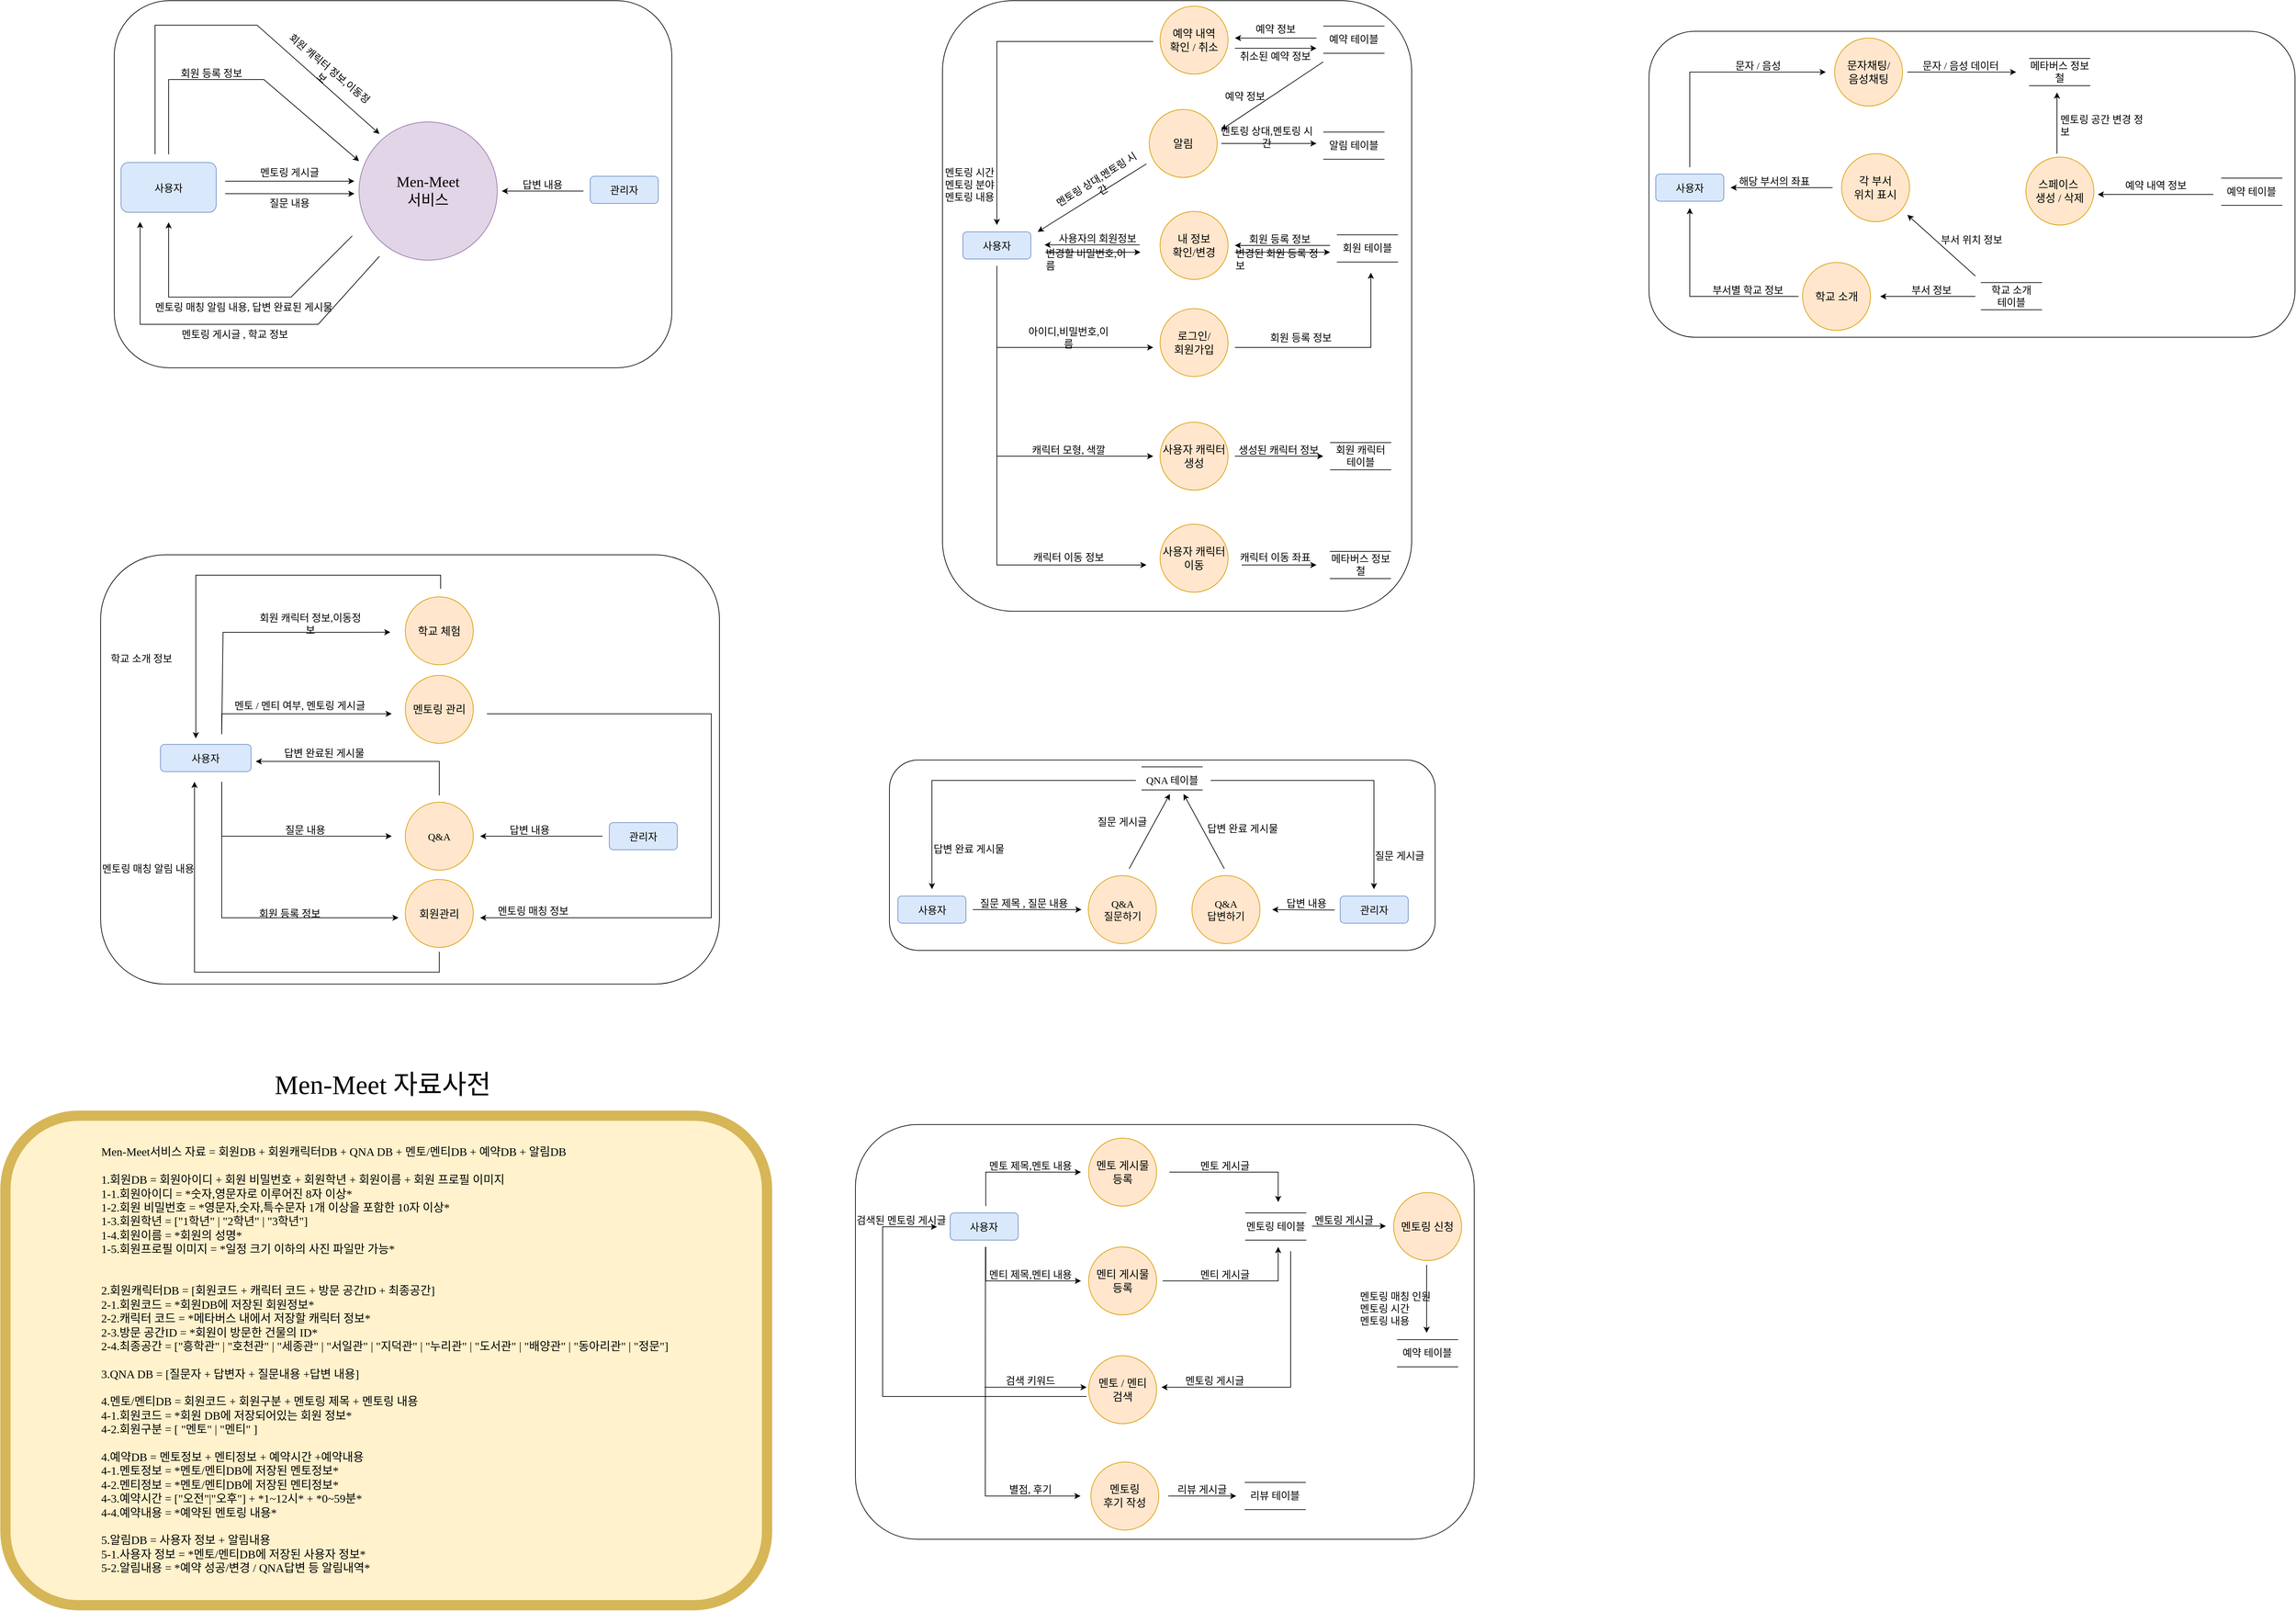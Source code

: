 <mxfile version="17.4.5" type="device"><diagram id="fBJBPHJ4rcgoF7JAGjx1" name="Page-1"><mxGraphModel dx="2983" dy="2052" grid="1" gridSize="10" guides="1" tooltips="1" connect="1" arrows="1" fold="1" page="1" pageScale="1" pageWidth="1169" pageHeight="827" math="0" shadow="0"><root><mxCell id="0"/><mxCell id="1" parent="0"/><mxCell id="X1e-vU8WASlL8UGvgcxS-11" value="" style="rounded=1;whiteSpace=wrap;html=1;" parent="1" vertex="1"><mxGeometry x="2578" y="110" width="690" height="897.94" as="geometry"/></mxCell><mxCell id="X1e-vU8WASlL8UGvgcxS-10" value="" style="rounded=1;whiteSpace=wrap;html=1;" parent="1" vertex="1"><mxGeometry x="3617" y="155" width="950" height="450" as="geometry"/></mxCell><mxCell id="X1e-vU8WASlL8UGvgcxS-9" value="" style="rounded=1;whiteSpace=wrap;html=1;" parent="1" vertex="1"><mxGeometry x="2450" y="1763" width="910" height="610" as="geometry"/></mxCell><mxCell id="X1e-vU8WASlL8UGvgcxS-8" value="" style="rounded=1;whiteSpace=wrap;html=1;" parent="1" vertex="1"><mxGeometry x="2500" y="1226.82" width="802.5" height="280" as="geometry"/></mxCell><mxCell id="X1e-vU8WASlL8UGvgcxS-7" value="" style="rounded=1;whiteSpace=wrap;html=1;" parent="1" vertex="1"><mxGeometry x="1340" y="925" width="910" height="631.42" as="geometry"/></mxCell><mxCell id="X1e-vU8WASlL8UGvgcxS-3" value="" style="rounded=1;whiteSpace=wrap;html=1;" parent="1" vertex="1"><mxGeometry x="1360" y="110" width="820" height="540" as="geometry"/></mxCell><mxCell id="oPHIphbnr8eTvUhLlZ_5-125" value="Men-Meet 자료사전" style="text;html=1;strokeColor=none;fillColor=none;align=center;verticalAlign=middle;whiteSpace=wrap;rounded=0;shadow=0;fontFamily=Jua;fontSource=https%3A%2F%2Ffonts.googleapis.com%2Fcss%3Ffamily%3DJua;fontSize=39;" parent="1" vertex="1"><mxGeometry x="1195" y="1670" width="1120" height="70" as="geometry"/></mxCell><mxCell id="oPHIphbnr8eTvUhLlZ_5-126" value="&lt;div style=&quot;text-align: left ; font-size: 17px&quot;&gt;&lt;div&gt;&lt;font face=&quot;jua&quot; style=&quot;font-size: 17px&quot;&gt;Men-Meet서비스 자료 = 회원DB + 회원캐릭터DB + QNA DB + 멘토/멘티DB + 예약DB + 알림DB&amp;nbsp;&lt;/font&gt;&lt;/div&gt;&lt;div&gt;&lt;font face=&quot;jua&quot; style=&quot;font-size: 17px&quot;&gt;&lt;br&gt;&lt;/font&gt;&lt;/div&gt;&lt;div&gt;&lt;font face=&quot;jua&quot; style=&quot;font-size: 17px&quot;&gt;1.회원DB = 회원아이디 + 회원 비밀번호 + 회원학년 + 회원이름 + 회원 프로필 이미지&lt;/font&gt;&lt;/div&gt;&lt;div&gt;&lt;font face=&quot;jua&quot; style=&quot;font-size: 17px&quot;&gt;1-1.회원아이디 = *숫자,영문자로 이루어진 8자 이상*&lt;/font&gt;&lt;/div&gt;&lt;div&gt;&lt;font face=&quot;jua&quot; style=&quot;font-size: 17px&quot;&gt;1-2.회원 비밀번호 = *영문자,숫자,특수문자 1개 이상을 포함한 10자 이상*&lt;/font&gt;&lt;/div&gt;&lt;div&gt;&lt;font face=&quot;jua&quot; style=&quot;font-size: 17px&quot;&gt;1-3.회원학년 = [&quot;1학년&quot; | &quot;2학년&quot; | &quot;3학년&quot;]&lt;/font&gt;&lt;/div&gt;&lt;div&gt;&lt;font face=&quot;jua&quot; style=&quot;font-size: 17px&quot;&gt;1-4.회원이름 = *회원의 성명*&lt;/font&gt;&lt;/div&gt;&lt;div&gt;&lt;font face=&quot;jua&quot; style=&quot;font-size: 17px&quot;&gt;1-5.회원프로필 이미지 = *일정 크기 이하의 사진 파일만 가능*&lt;/font&gt;&lt;/div&gt;&lt;div&gt;&lt;font face=&quot;jua&quot; style=&quot;font-size: 17px&quot;&gt;&lt;br&gt;&lt;/font&gt;&lt;/div&gt;&lt;div&gt;&lt;font face=&quot;jua&quot; style=&quot;font-size: 17px&quot;&gt;&lt;br&gt;&lt;/font&gt;&lt;/div&gt;&lt;div&gt;&lt;font face=&quot;jua&quot; style=&quot;font-size: 17px&quot;&gt;2.회원캐릭터DB = [회원코드 + 캐릭터 코드 + 방문 공간ID + 최종공간]&lt;/font&gt;&lt;/div&gt;&lt;div&gt;&lt;font face=&quot;jua&quot; style=&quot;font-size: 17px&quot;&gt;2-1.회원코드 = *회원DB에 저장된 회원정보*&lt;/font&gt;&lt;/div&gt;&lt;div&gt;&lt;font face=&quot;jua&quot; style=&quot;font-size: 17px&quot;&gt;2-2.캐릭터 코드 = *메타버스 내에서 저장할 캐릭터 정보*&lt;/font&gt;&lt;/div&gt;&lt;div&gt;&lt;font face=&quot;jua&quot; style=&quot;font-size: 17px&quot;&gt;2-3.방문 공간ID = *회원이 방문한 건물의 ID*&lt;/font&gt;&lt;/div&gt;&lt;div&gt;&lt;font face=&quot;jua&quot; style=&quot;font-size: 17px&quot;&gt;2-4.최종공간 = [&quot;흥학관&quot; | &quot;호천관&quot; | &quot;세종관&quot; | &quot;서일관&quot; | &quot;지덕관&quot; | &quot;누리관&quot; | &quot;도서관&quot; | &quot;배양관&quot; | &quot;동아리관&quot; | &quot;정문&quot;]&amp;nbsp;&lt;/font&gt;&lt;/div&gt;&lt;div&gt;&lt;font face=&quot;jua&quot; style=&quot;font-size: 17px&quot;&gt;&lt;br&gt;&lt;/font&gt;&lt;/div&gt;&lt;div&gt;&lt;font face=&quot;jua&quot; style=&quot;font-size: 17px&quot;&gt;3.QNA DB = [질문자 + 답변자 + 질문내용 +답변 내용]&lt;/font&gt;&lt;/div&gt;&lt;div&gt;&lt;font face=&quot;jua&quot; style=&quot;font-size: 17px&quot;&gt;&lt;br&gt;&lt;/font&gt;&lt;/div&gt;&lt;div&gt;&lt;font face=&quot;jua&quot; style=&quot;font-size: 17px&quot;&gt;4.멘토/멘티DB = 회원코드 + 회원구분 + 멘토링 제목 + 멘토링 내용&lt;/font&gt;&lt;/div&gt;&lt;div&gt;&lt;font face=&quot;jua&quot; style=&quot;font-size: 17px&quot;&gt;4-1.회원코드 = *회원 DB에 저장되어있는 회원 정보*&lt;/font&gt;&lt;/div&gt;&lt;div&gt;&lt;font face=&quot;jua&quot; style=&quot;font-size: 17px&quot;&gt;4-2.회원구분 = [ &quot;멘토&quot; | &quot;멘티&quot; ]&lt;/font&gt;&lt;/div&gt;&lt;div&gt;&lt;font face=&quot;jua&quot; style=&quot;font-size: 17px&quot;&gt;&lt;br&gt;&lt;/font&gt;&lt;/div&gt;&lt;div&gt;&lt;font face=&quot;jua&quot; style=&quot;font-size: 17px&quot;&gt;4.예약DB = 멘토정보 + 멘티정보 + 예약시간 +예약내용&lt;/font&gt;&lt;/div&gt;&lt;div&gt;&lt;font face=&quot;jua&quot; style=&quot;font-size: 17px&quot;&gt;4-1.멘토정보 = *멘토/멘티DB에 저장된 멘토정보*&lt;/font&gt;&lt;/div&gt;&lt;div&gt;&lt;font face=&quot;jua&quot; style=&quot;font-size: 17px&quot;&gt;4-2.멘티정보 = *멘토/멘티DB에 저장된 멘티정보*&lt;/font&gt;&lt;/div&gt;&lt;div&gt;&lt;font face=&quot;jua&quot; style=&quot;font-size: 17px&quot;&gt;4-3.예약시간 = [&quot;오전&quot;|&quot;오후&quot;] + *1~12시* + *0~59분*&lt;/font&gt;&lt;/div&gt;&lt;div&gt;&lt;font face=&quot;jua&quot; style=&quot;font-size: 17px&quot;&gt;4-4.예약내용 = *예약된 멘토링 내용*&amp;nbsp;&lt;/font&gt;&lt;/div&gt;&lt;div&gt;&lt;font face=&quot;jua&quot; style=&quot;font-size: 17px&quot;&gt;&lt;br&gt;&lt;/font&gt;&lt;/div&gt;&lt;div&gt;&lt;font face=&quot;jua&quot; style=&quot;font-size: 17px&quot;&gt;5.알림DB = 사용자 정보 + 알림내용&lt;/font&gt;&lt;/div&gt;&lt;div&gt;&lt;font face=&quot;jua&quot; style=&quot;font-size: 17px&quot;&gt;5-1.사용자 정보 = *멘토/멘티DB에 저장된 사용자 정보*&lt;/font&gt;&lt;/div&gt;&lt;div&gt;&lt;font face=&quot;jua&quot; style=&quot;font-size: 17px&quot;&gt;5-2.알림내용 = *예약 성공/변경 / QNA답변 등 알림내역*&lt;/font&gt;&lt;/div&gt;&lt;/div&gt;" style="rounded=1;whiteSpace=wrap;html=1;fontSize=15;fillColor=#fff2cc;strokeColor=#d6b656;strokeWidth=15;" parent="1" vertex="1"><mxGeometry x="1200" y="1750" width="1120" height="720" as="geometry"/></mxCell><mxCell id="Jr0UyJxHDdL-au3pYFQ1-1" value="Men-Meet&lt;br&gt;서비스" style="ellipse;whiteSpace=wrap;html=1;aspect=fixed;fillColor=#e1d5e7;strokeColor=#9673a6;fontFamily=Jua;fontSource=https%3A%2F%2Ffonts.googleapis.com%2Fcss%3Ffamily%3DJua;fontSize=22;" parent="1" vertex="1"><mxGeometry x="1720" y="288.31" width="203.37" height="203.37" as="geometry"/></mxCell><mxCell id="Jr0UyJxHDdL-au3pYFQ1-5" value="사용자" style="rounded=1;whiteSpace=wrap;html=1;fillColor=#dae8fc;strokeColor=#6c8ebf;fontSize=15;fontStyle=0;fontFamily=Jua;fontSource=https%3A%2F%2Ffonts.googleapis.com%2Fcss%3Ffamily%3DJua;" parent="1" vertex="1"><mxGeometry x="1370" y="347.95" width="140" height="73.36" as="geometry"/></mxCell><mxCell id="Jr0UyJxHDdL-au3pYFQ1-6" value="관리자" style="rounded=1;whiteSpace=wrap;html=1;fillColor=#dae8fc;strokeColor=#6c8ebf;fontSize=15;fontStyle=0;fontFamily=Jua;fontSource=https%3A%2F%2Ffonts.googleapis.com%2Fcss%3Ffamily%3DJua;" parent="1" vertex="1"><mxGeometry x="2060" y="368.31" width="100" height="40" as="geometry"/></mxCell><mxCell id="Jr0UyJxHDdL-au3pYFQ1-7" value="답변 내용" style="text;html=1;strokeColor=none;fillColor=none;align=center;verticalAlign=middle;whiteSpace=wrap;rounded=0;fontFamily=Jua;fontSource=https%3A%2F%2Ffonts.googleapis.com%2Fcss%3Ffamily%3DJua;fontSize=15;fontStyle=0" parent="1" vertex="1"><mxGeometry x="1930" y="370.0" width="120" height="20" as="geometry"/></mxCell><mxCell id="Jr0UyJxHDdL-au3pYFQ1-8" value="" style="endArrow=classic;html=1;rounded=0;fontSize=16;" parent="1" edge="1"><mxGeometry width="50" height="50" relative="1" as="geometry"><mxPoint x="2050" y="390.0" as="sourcePoint"/><mxPoint x="1930.0" y="390.0" as="targetPoint"/></mxGeometry></mxCell><mxCell id="Jr0UyJxHDdL-au3pYFQ1-19" value="회원 등록 정보" style="text;html=1;strokeColor=none;fillColor=none;align=center;verticalAlign=middle;whiteSpace=wrap;rounded=0;fontFamily=Jua;fontSource=https%3A%2F%2Ffonts.googleapis.com%2Fcss%3Ffamily%3DJua;fontSize=15;fontStyle=0" parent="1" vertex="1"><mxGeometry x="1413.18" y="205.95" width="180" height="20" as="geometry"/></mxCell><mxCell id="Jr0UyJxHDdL-au3pYFQ1-36" value="" style="endArrow=classic;html=1;rounded=0;" parent="1" edge="1"><mxGeometry width="50" height="50" relative="1" as="geometry"><mxPoint x="1523.18" y="393.89" as="sourcePoint"/><mxPoint x="1713.18" y="393.89" as="targetPoint"/></mxGeometry></mxCell><mxCell id="Jr0UyJxHDdL-au3pYFQ1-37" value="질문 내용" style="text;html=1;strokeColor=none;fillColor=none;align=center;verticalAlign=middle;whiteSpace=wrap;rounded=0;fontFamily=Jua;fontSource=https%3A%2F%2Ffonts.googleapis.com%2Fcss%3Ffamily%3DJua;fontSize=15;fontStyle=0" parent="1" vertex="1"><mxGeometry x="1583.18" y="398.68" width="70" height="16" as="geometry"/></mxCell><mxCell id="Jr0UyJxHDdL-au3pYFQ1-40" value="" style="endArrow=classic;html=1;rounded=0;" parent="1" edge="1"><mxGeometry width="50" height="50" relative="1" as="geometry"><mxPoint x="1440" y="335.95" as="sourcePoint"/><mxPoint x="1720" y="345.95" as="targetPoint"/><Array as="points"><mxPoint x="1440" y="225.95"/><mxPoint x="1580" y="225.95"/></Array></mxGeometry></mxCell><mxCell id="Jr0UyJxHDdL-au3pYFQ1-41" value="멘토링 매칭 알림 내용, 답변 완료된 게시물" style="text;html=1;strokeColor=none;fillColor=none;align=center;verticalAlign=middle;whiteSpace=wrap;rounded=0;fontFamily=Jua;fontSource=https%3A%2F%2Ffonts.googleapis.com%2Fcss%3Ffamily%3DJua;fontSize=15;fontStyle=0" parent="1" vertex="1"><mxGeometry x="1413.18" y="551.68" width="275.13" height="16" as="geometry"/></mxCell><mxCell id="Jr0UyJxHDdL-au3pYFQ1-60" value="사용자" style="rounded=1;whiteSpace=wrap;html=1;fillColor=#dae8fc;strokeColor=#6c8ebf;fontSize=15;fontStyle=0;fontFamily=Jua;fontSource=https%3A%2F%2Ffonts.googleapis.com%2Fcss%3Ffamily%3DJua;" parent="1" vertex="1"><mxGeometry x="1428.05" y="1203.82" width="133.18" height="40" as="geometry"/></mxCell><mxCell id="Jr0UyJxHDdL-au3pYFQ1-63" value="&lt;span style=&quot;font-size: 16px&quot;&gt;멘토링 관리&lt;br style=&quot;font-size: 16px&quot;&gt;&lt;/span&gt;" style="ellipse;whiteSpace=wrap;html=1;aspect=fixed;fillColor=#ffe6cc;strokeColor=#d79b00;fontFamily=Jua;fontSource=https%3A%2F%2Ffonts.googleapis.com%2Fcss%3Ffamily%3DJua;fontSize=16;" parent="1" vertex="1"><mxGeometry x="1788.05" y="1102.35" width="100" height="100" as="geometry"/></mxCell><mxCell id="Jr0UyJxHDdL-au3pYFQ1-64" value="&lt;span style=&quot;font-size: 15px&quot;&gt;Q&amp;amp;A&lt;br&gt;&lt;/span&gt;" style="ellipse;whiteSpace=wrap;html=1;aspect=fixed;fillColor=#ffe6cc;strokeColor=#d79b00;fontFamily=Jua;fontSource=https%3A%2F%2Ffonts.googleapis.com%2Fcss%3Ffamily%3DJua;" parent="1" vertex="1"><mxGeometry x="1788.05" y="1288.93" width="100" height="100" as="geometry"/></mxCell><mxCell id="Jr0UyJxHDdL-au3pYFQ1-66" value="회원관리" style="ellipse;whiteSpace=wrap;html=1;aspect=fixed;fillColor=#ffe6cc;strokeColor=#d79b00;fontFamily=Jua;fontSource=https%3A%2F%2Ffonts.googleapis.com%2Fcss%3Ffamily%3DJua;fontSize=16;" parent="1" vertex="1"><mxGeometry x="1788.05" y="1402.52" width="100" height="100" as="geometry"/></mxCell><mxCell id="Jr0UyJxHDdL-au3pYFQ1-67" value="학교 체험" style="ellipse;whiteSpace=wrap;html=1;aspect=fixed;fillColor=#ffe6cc;strokeColor=#d79b00;fontFamily=Jua;fontSource=https%3A%2F%2Ffonts.googleapis.com%2Fcss%3Ffamily%3DJua;fontSize=16;" parent="1" vertex="1"><mxGeometry x="1788.05" y="986.85" width="100" height="100" as="geometry"/></mxCell><mxCell id="Jr0UyJxHDdL-au3pYFQ1-123" value="" style="endArrow=classic;html=1;rounded=0;" parent="1" edge="1"><mxGeometry width="50" height="50" relative="1" as="geometry"><mxPoint x="1523.18" y="375.47" as="sourcePoint"/><mxPoint x="1713.18" y="375.47" as="targetPoint"/></mxGeometry></mxCell><mxCell id="Jr0UyJxHDdL-au3pYFQ1-124" value="멘토링 게시글" style="text;html=1;strokeColor=none;fillColor=none;align=center;verticalAlign=middle;whiteSpace=wrap;rounded=0;fontFamily=Jua;fontSource=https%3A%2F%2Ffonts.googleapis.com%2Fcss%3Ffamily%3DJua;fontSize=15;fontStyle=0" parent="1" vertex="1"><mxGeometry x="1528.18" y="352.31" width="180" height="20" as="geometry"/></mxCell><mxCell id="Jr0UyJxHDdL-au3pYFQ1-126" value="" style="endArrow=classic;html=1;rounded=0;" parent="1" edge="1"><mxGeometry width="50" height="50" relative="1" as="geometry"><mxPoint x="1710" y="455.95" as="sourcePoint"/><mxPoint x="1440" y="435.95" as="targetPoint"/><Array as="points"><mxPoint x="1620" y="545.95"/><mxPoint x="1440" y="545.95"/></Array></mxGeometry></mxCell><mxCell id="Jr0UyJxHDdL-au3pYFQ1-131" value="관리자" style="rounded=1;whiteSpace=wrap;html=1;fillColor=#dae8fc;strokeColor=#6c8ebf;fontSize=15;fontStyle=0;fontFamily=Jua;fontSource=https%3A%2F%2Ffonts.googleapis.com%2Fcss%3Ffamily%3DJua;" parent="1" vertex="1"><mxGeometry x="2088.05" y="1318.93" width="100" height="40" as="geometry"/></mxCell><mxCell id="Jr0UyJxHDdL-au3pYFQ1-132" value="멘토 / 멘티 여부, 멘토링 게시글" style="text;html=1;strokeColor=none;fillColor=none;align=center;verticalAlign=middle;whiteSpace=wrap;rounded=0;fontFamily=Jua;fontSource=https%3A%2F%2Ffonts.googleapis.com%2Fcss%3Ffamily%3DJua;fontSize=15;fontStyle=0" parent="1" vertex="1"><mxGeometry x="1528.05" y="1136.35" width="210" height="20" as="geometry"/></mxCell><mxCell id="Jr0UyJxHDdL-au3pYFQ1-133" value="" style="endArrow=classic;html=1;rounded=0;fontSize=16;" parent="1" edge="1"><mxGeometry width="50" height="50" relative="1" as="geometry"><mxPoint x="1518.05" y="1188.93" as="sourcePoint"/><mxPoint x="1768.05" y="1158.93" as="targetPoint"/><Array as="points"><mxPoint x="1518.05" y="1158.93"/></Array></mxGeometry></mxCell><mxCell id="Jr0UyJxHDdL-au3pYFQ1-134" value="" style="endArrow=classic;html=1;rounded=0;fontSize=16;" parent="1" edge="1"><mxGeometry width="50" height="50" relative="1" as="geometry"><mxPoint x="1518.05" y="1258.93" as="sourcePoint"/><mxPoint x="1768.05" y="1338.93" as="targetPoint"/><Array as="points"><mxPoint x="1518.05" y="1338.93"/></Array></mxGeometry></mxCell><mxCell id="Jr0UyJxHDdL-au3pYFQ1-135" value="질문 내용" style="text;html=1;strokeColor=none;fillColor=none;align=center;verticalAlign=middle;whiteSpace=wrap;rounded=0;fontFamily=Jua;fontSource=https%3A%2F%2Ffonts.googleapis.com%2Fcss%3Ffamily%3DJua;fontSize=15;fontStyle=0" parent="1" vertex="1"><mxGeometry x="1586.23" y="1318.93" width="110" height="20" as="geometry"/></mxCell><mxCell id="Jr0UyJxHDdL-au3pYFQ1-136" value="답변 내용" style="text;html=1;strokeColor=none;fillColor=none;align=center;verticalAlign=middle;whiteSpace=wrap;rounded=0;fontFamily=Jua;fontSource=https%3A%2F%2Ffonts.googleapis.com%2Fcss%3Ffamily%3DJua;fontSize=15;fontStyle=0" parent="1" vertex="1"><mxGeometry x="1911.42" y="1318.93" width="120" height="20" as="geometry"/></mxCell><mxCell id="Jr0UyJxHDdL-au3pYFQ1-137" value="" style="endArrow=classic;html=1;rounded=0;fontSize=16;" parent="1" edge="1"><mxGeometry width="50" height="50" relative="1" as="geometry"><mxPoint x="2078.05" y="1338.93" as="sourcePoint"/><mxPoint x="1898.05" y="1338.93" as="targetPoint"/></mxGeometry></mxCell><mxCell id="Jr0UyJxHDdL-au3pYFQ1-138" value="" style="endArrow=classic;html=1;rounded=0;" parent="1" edge="1"><mxGeometry width="50" height="50" relative="1" as="geometry"><mxPoint x="1838.05" y="1278.93" as="sourcePoint"/><mxPoint x="1568.05" y="1228.93" as="targetPoint"/><Array as="points"><mxPoint x="1838.05" y="1228.93"/></Array></mxGeometry></mxCell><mxCell id="Jr0UyJxHDdL-au3pYFQ1-140" value="&lt;span style=&quot;color: rgb(0, 0, 0); font-family: jua; font-size: 15px; font-style: normal; font-weight: 400; letter-spacing: normal; text-align: center; text-indent: 0px; text-transform: none; word-spacing: 0px; background-color: rgb(248, 249, 250); display: inline; float: none;&quot;&gt;답변 완료된 게시물&lt;/span&gt;" style="text;whiteSpace=wrap;html=1;" parent="1" vertex="1"><mxGeometry x="1608.05" y="1200.9" width="130" height="25.92" as="geometry"/></mxCell><mxCell id="Jr0UyJxHDdL-au3pYFQ1-142" value="" style="endArrow=classic;html=1;rounded=0;" parent="1" edge="1"><mxGeometry width="50" height="50" relative="1" as="geometry"><mxPoint x="1518.05" y="1258.93" as="sourcePoint"/><mxPoint x="1778.05" y="1458.93" as="targetPoint"/><Array as="points"><mxPoint x="1518.05" y="1458.93"/></Array></mxGeometry></mxCell><mxCell id="Jr0UyJxHDdL-au3pYFQ1-143" value="회원 등록 정보" style="text;html=1;strokeColor=none;fillColor=none;align=left;verticalAlign=middle;whiteSpace=wrap;rounded=0;fontFamily=Jua;fontSource=https%3A%2F%2Ffonts.googleapis.com%2Fcss%3Ffamily%3DJua;fontSize=15;fontStyle=0;rotation=0;" parent="1" vertex="1"><mxGeometry x="1571.23" y="1442.35" width="117" height="20" as="geometry"/></mxCell><mxCell id="Jr0UyJxHDdL-au3pYFQ1-144" value="" style="endArrow=classic;html=1;rounded=0;" parent="1" edge="1"><mxGeometry width="50" height="50" relative="1" as="geometry"><mxPoint x="1908.05" y="1158.93" as="sourcePoint"/><mxPoint x="1898.05" y="1458.93" as="targetPoint"/><Array as="points"><mxPoint x="2238.05" y="1158.93"/><mxPoint x="2238.05" y="1458.93"/></Array></mxGeometry></mxCell><mxCell id="Jr0UyJxHDdL-au3pYFQ1-145" value="&lt;span style=&quot;text-align: center&quot;&gt;멘토링 매칭 정보&lt;/span&gt;" style="text;html=1;strokeColor=none;fillColor=none;align=left;verticalAlign=middle;whiteSpace=wrap;rounded=0;fontFamily=Jua;fontSource=https%3A%2F%2Ffonts.googleapis.com%2Fcss%3Ffamily%3DJua;fontSize=15;fontStyle=0;rotation=0;" parent="1" vertex="1"><mxGeometry x="1922.4" y="1438.42" width="117" height="20" as="geometry"/></mxCell><mxCell id="Jr0UyJxHDdL-au3pYFQ1-146" value="" style="endArrow=classic;html=1;rounded=0;" parent="1" edge="1"><mxGeometry width="50" height="50" relative="1" as="geometry"><mxPoint x="1838.05" y="1508.93" as="sourcePoint"/><mxPoint x="1478.05" y="1258.93" as="targetPoint"/><Array as="points"><mxPoint x="1838.05" y="1538.93"/><mxPoint x="1478.05" y="1538.93"/><mxPoint x="1478.05" y="1388.93"/></Array></mxGeometry></mxCell><mxCell id="Jr0UyJxHDdL-au3pYFQ1-147" value="멘토링 매칭 알림 내용" style="text;html=1;strokeColor=none;fillColor=none;align=center;verticalAlign=middle;whiteSpace=wrap;rounded=0;fontFamily=Jua;fontSource=https%3A%2F%2Ffonts.googleapis.com%2Fcss%3Ffamily%3DJua;fontSize=15;fontStyle=0" parent="1" vertex="1"><mxGeometry x="1340" y="1376.42" width="140" height="20" as="geometry"/></mxCell><mxCell id="Jr0UyJxHDdL-au3pYFQ1-148" value="" style="endArrow=classic;html=1;rounded=0;fontSize=16;" parent="1" edge="1"><mxGeometry width="50" height="50" relative="1" as="geometry"><mxPoint x="1518.05" y="1188.93" as="sourcePoint"/><mxPoint x="1766.05" y="1038.93" as="targetPoint"/><Array as="points"><mxPoint x="1520" y="1039"/></Array></mxGeometry></mxCell><mxCell id="Jr0UyJxHDdL-au3pYFQ1-149" value="회원 캐릭터 정보,이동정보" style="text;html=1;strokeColor=none;fillColor=none;align=center;verticalAlign=middle;whiteSpace=wrap;rounded=0;fontFamily=Jua;fontSource=https%3A%2F%2Ffonts.googleapis.com%2Fcss%3Ffamily%3DJua;fontSize=15;fontStyle=0;rotation=0;" parent="1" vertex="1"><mxGeometry x="1571.23" y="1015.82" width="154.59" height="20" as="geometry"/></mxCell><mxCell id="Jr0UyJxHDdL-au3pYFQ1-152" value="&lt;span style=&quot;font-size: 15px&quot;&gt;Q&amp;amp;A&lt;br&gt;질문하기&lt;br&gt;&lt;/span&gt;" style="ellipse;whiteSpace=wrap;html=1;aspect=fixed;fillColor=#ffe6cc;strokeColor=#d79b00;fontFamily=Jua;fontSource=https%3A%2F%2Ffonts.googleapis.com%2Fcss%3Ffamily%3DJua;" parent="1" vertex="1"><mxGeometry x="2792.5" y="1396.82" width="100" height="100" as="geometry"/></mxCell><mxCell id="Jr0UyJxHDdL-au3pYFQ1-154" value="관리자" style="rounded=1;whiteSpace=wrap;html=1;fillColor=#dae8fc;strokeColor=#6c8ebf;fontSize=15;fontStyle=0;fontFamily=Jua;fontSource=https%3A%2F%2Ffonts.googleapis.com%2Fcss%3Ffamily%3DJua;" parent="1" vertex="1"><mxGeometry x="3162.95" y="1426.82" width="100" height="40" as="geometry"/></mxCell><mxCell id="Jr0UyJxHDdL-au3pYFQ1-156" value="답변 내용" style="text;html=1;strokeColor=none;fillColor=none;align=center;verticalAlign=middle;whiteSpace=wrap;rounded=0;fontFamily=Jua;fontSource=https%3A%2F%2Ffonts.googleapis.com%2Fcss%3Ffamily%3DJua;fontSize=15;fontStyle=0" parent="1" vertex="1"><mxGeometry x="3079.58" y="1426.82" width="66.63" height="20" as="geometry"/></mxCell><mxCell id="Jr0UyJxHDdL-au3pYFQ1-157" value="" style="endArrow=classic;html=1;rounded=0;fontSize=16;" parent="1" edge="1"><mxGeometry width="50" height="50" relative="1" as="geometry"><mxPoint x="3154.9" y="1447.49" as="sourcePoint"/><mxPoint x="3062.95" y="1446.82" as="targetPoint"/></mxGeometry></mxCell><mxCell id="Jr0UyJxHDdL-au3pYFQ1-158" value="" style="endArrow=classic;html=1;rounded=0;fontSize=16;" parent="1" edge="1"><mxGeometry width="50" height="50" relative="1" as="geometry"><mxPoint x="2622.5" y="1446.82" as="sourcePoint"/><mxPoint x="2782.5" y="1446.82" as="targetPoint"/></mxGeometry></mxCell><mxCell id="Jr0UyJxHDdL-au3pYFQ1-159" value="사용자" style="rounded=1;whiteSpace=wrap;html=1;fillColor=#dae8fc;strokeColor=#6c8ebf;fontSize=15;fontStyle=0;fontFamily=Jua;fontSource=https%3A%2F%2Ffonts.googleapis.com%2Fcss%3Ffamily%3DJua;" parent="1" vertex="1"><mxGeometry x="2512.5" y="1426.82" width="100" height="40" as="geometry"/></mxCell><mxCell id="Jr0UyJxHDdL-au3pYFQ1-160" value="질문 제목 , 질문 내용" style="text;html=1;strokeColor=none;fillColor=none;align=center;verticalAlign=middle;whiteSpace=wrap;rounded=0;fontFamily=Jua;fontSource=https%3A%2F%2Ffonts.googleapis.com%2Fcss%3Ffamily%3DJua;fontSize=15;fontStyle=0" parent="1" vertex="1"><mxGeometry x="2630.16" y="1426.82" width="135.91" height="20" as="geometry"/></mxCell><mxCell id="Jr0UyJxHDdL-au3pYFQ1-161" value="" style="endArrow=none;html=1;rounded=0;fontFamily=Jua;fontSource=https%3A%2F%2Ffonts.googleapis.com%2Fcss%3Ffamily%3DJua;fontSize=15;fontStyle=0" parent="1" edge="1"><mxGeometry width="50" height="50" relative="1" as="geometry"><mxPoint x="2870.68" y="1236.82" as="sourcePoint"/><mxPoint x="2960.68" y="1236.82" as="targetPoint"/></mxGeometry></mxCell><mxCell id="Jr0UyJxHDdL-au3pYFQ1-162" value="" style="endArrow=none;html=1;rounded=0;fontFamily=Jua;fontSource=https%3A%2F%2Ffonts.googleapis.com%2Fcss%3Ffamily%3DJua;fontSize=15;fontStyle=0" parent="1" edge="1"><mxGeometry width="50" height="50" relative="1" as="geometry"><mxPoint x="2870.68" y="1270.82" as="sourcePoint"/><mxPoint x="2960.68" y="1270.82" as="targetPoint"/></mxGeometry></mxCell><mxCell id="Jr0UyJxHDdL-au3pYFQ1-163" value="QNA 테이블" style="text;html=1;strokeColor=none;fillColor=none;align=center;verticalAlign=middle;whiteSpace=wrap;rounded=0;fontFamily=Jua;fontSource=https%3A%2F%2Ffonts.googleapis.com%2Fcss%3Ffamily%3DJua;fontSize=15;fontStyle=0" parent="1" vertex="1"><mxGeometry x="2870.68" y="1240.82" width="90" height="30" as="geometry"/></mxCell><mxCell id="Jr0UyJxHDdL-au3pYFQ1-164" value="" style="endArrow=classic;html=1;rounded=0;fontSize=16;" parent="1" edge="1"><mxGeometry width="50" height="50" relative="1" as="geometry"><mxPoint x="2852.5" y="1386.82" as="sourcePoint"/><mxPoint x="2912.5" y="1276.82" as="targetPoint"/></mxGeometry></mxCell><mxCell id="Jr0UyJxHDdL-au3pYFQ1-165" value="" style="endArrow=classic;html=1;rounded=0;fontSize=16;" parent="1" edge="1"><mxGeometry width="50" height="50" relative="1" as="geometry"><mxPoint x="2972.5" y="1256.82" as="sourcePoint"/><mxPoint x="3212.5" y="1416.82" as="targetPoint"/><Array as="points"><mxPoint x="3212.5" y="1256.82"/></Array></mxGeometry></mxCell><mxCell id="Jr0UyJxHDdL-au3pYFQ1-166" value="질문 게시글" style="text;html=1;strokeColor=none;fillColor=none;align=center;verticalAlign=middle;whiteSpace=wrap;rounded=0;fontFamily=Jua;fontSource=https%3A%2F%2Ffonts.googleapis.com%2Fcss%3Ffamily%3DJua;fontSize=15;fontStyle=0" parent="1" vertex="1"><mxGeometry x="2784.18" y="1306.82" width="116.63" height="20" as="geometry"/></mxCell><mxCell id="Jr0UyJxHDdL-au3pYFQ1-167" value="질문 게시글" style="text;html=1;strokeColor=none;fillColor=none;align=center;verticalAlign=middle;whiteSpace=wrap;rounded=0;fontFamily=Jua;fontSource=https%3A%2F%2Ffonts.googleapis.com%2Fcss%3Ffamily%3DJua;fontSize=15;fontStyle=0" parent="1" vertex="1"><mxGeometry x="3211.92" y="1356.82" width="77" height="20" as="geometry"/></mxCell><mxCell id="Jr0UyJxHDdL-au3pYFQ1-168" value="&lt;span style=&quot;font-size: 15px&quot;&gt;Q&amp;amp;A&lt;br&gt;답변하기&lt;br&gt;&lt;/span&gt;" style="ellipse;whiteSpace=wrap;html=1;aspect=fixed;fillColor=#ffe6cc;strokeColor=#d79b00;fontFamily=Jua;fontSource=https%3A%2F%2Ffonts.googleapis.com%2Fcss%3Ffamily%3DJua;" parent="1" vertex="1"><mxGeometry x="2944.9" y="1396.82" width="100" height="100" as="geometry"/></mxCell><mxCell id="Jr0UyJxHDdL-au3pYFQ1-170" value="" style="endArrow=classic;html=1;rounded=0;fontSize=16;" parent="1" edge="1"><mxGeometry width="50" height="50" relative="1" as="geometry"><mxPoint x="2862.5" y="1256.82" as="sourcePoint"/><mxPoint x="2562.5" y="1416.82" as="targetPoint"/><Array as="points"><mxPoint x="2792.5" y="1256.82"/><mxPoint x="2562.5" y="1256.82"/></Array></mxGeometry></mxCell><mxCell id="Jr0UyJxHDdL-au3pYFQ1-171" value="답변 완료 게시물" style="text;html=1;strokeColor=none;fillColor=none;align=center;verticalAlign=middle;whiteSpace=wrap;rounded=0;fontFamily=Jua;fontSource=https%3A%2F%2Ffonts.googleapis.com%2Fcss%3Ffamily%3DJua;fontSize=15;fontStyle=0" parent="1" vertex="1"><mxGeometry x="2560.55" y="1346.82" width="111.95" height="20" as="geometry"/></mxCell><mxCell id="Jr0UyJxHDdL-au3pYFQ1-172" value="" style="endArrow=classic;html=1;rounded=0;fontSize=16;" parent="1" edge="1"><mxGeometry width="50" height="50" relative="1" as="geometry"><mxPoint x="2992.5" y="1386.82" as="sourcePoint"/><mxPoint x="2932.5" y="1276.82" as="targetPoint"/></mxGeometry></mxCell><mxCell id="Jr0UyJxHDdL-au3pYFQ1-173" value="답변 완료 게시물" style="text;html=1;strokeColor=none;fillColor=none;align=center;verticalAlign=middle;whiteSpace=wrap;rounded=0;fontFamily=Jua;fontSource=https%3A%2F%2Ffonts.googleapis.com%2Fcss%3Ffamily%3DJua;fontSize=15;fontStyle=0" parent="1" vertex="1"><mxGeometry x="2960.68" y="1316.82" width="116.63" height="20" as="geometry"/></mxCell><mxCell id="Jr0UyJxHDdL-au3pYFQ1-176" value="멘토 / 멘티&lt;br&gt;검색" style="ellipse;whiteSpace=wrap;html=1;aspect=fixed;fillColor=#ffe6cc;strokeColor=#d79b00;fontFamily=Jua;fontSource=https%3A%2F%2Ffonts.googleapis.com%2Fcss%3Ffamily%3DJua;fontSize=16;" parent="1" vertex="1"><mxGeometry x="2792.92" y="2103" width="100" height="100" as="geometry"/></mxCell><mxCell id="Jr0UyJxHDdL-au3pYFQ1-177" value="멘토 게시물 &lt;br&gt;등록" style="ellipse;whiteSpace=wrap;html=1;aspect=fixed;fillColor=#ffe6cc;strokeColor=#d79b00;fontFamily=Jua;fontSource=https%3A%2F%2Ffonts.googleapis.com%2Fcss%3Ffamily%3DJua;fontSize=16;" parent="1" vertex="1"><mxGeometry x="2792.92" y="1783" width="100" height="100" as="geometry"/></mxCell><mxCell id="Jr0UyJxHDdL-au3pYFQ1-178" value="멘티 게시물 &lt;br&gt;등록" style="ellipse;whiteSpace=wrap;html=1;aspect=fixed;fillColor=#ffe6cc;strokeColor=#d79b00;fontFamily=Jua;fontSource=https%3A%2F%2Ffonts.googleapis.com%2Fcss%3Ffamily%3DJua;fontSize=16;" parent="1" vertex="1"><mxGeometry x="2792.92" y="1943" width="100" height="100" as="geometry"/></mxCell><mxCell id="Jr0UyJxHDdL-au3pYFQ1-179" value="멘토링 &lt;br&gt;후기 작성" style="ellipse;whiteSpace=wrap;html=1;aspect=fixed;fillColor=#ffe6cc;strokeColor=#d79b00;fontFamily=Jua;fontSource=https%3A%2F%2Ffonts.googleapis.com%2Fcss%3Ffamily%3DJua;fontSize=16;" parent="1" vertex="1"><mxGeometry x="2796.23" y="2259.42" width="100" height="100" as="geometry"/></mxCell><mxCell id="Jr0UyJxHDdL-au3pYFQ1-180" value="멘토링 신청" style="ellipse;whiteSpace=wrap;html=1;aspect=fixed;fillColor=#ffe6cc;strokeColor=#d79b00;fontFamily=Jua;fontSource=https%3A%2F%2Ffonts.googleapis.com%2Fcss%3Ffamily%3DJua;fontSize=16;" parent="1" vertex="1"><mxGeometry x="3241.42" y="1863" width="100" height="100" as="geometry"/></mxCell><mxCell id="Jr0UyJxHDdL-au3pYFQ1-181" value="사용자" style="rounded=1;whiteSpace=wrap;html=1;fillColor=#dae8fc;strokeColor=#6c8ebf;fontSize=15;fontStyle=0;fontFamily=Jua;fontSource=https%3A%2F%2Ffonts.googleapis.com%2Fcss%3Ffamily%3DJua;" parent="1" vertex="1"><mxGeometry x="2589.35" y="1893" width="100" height="40" as="geometry"/></mxCell><mxCell id="Jr0UyJxHDdL-au3pYFQ1-182" value="" style="endArrow=classic;html=1;rounded=0;" parent="1" edge="1"><mxGeometry width="50" height="50" relative="1" as="geometry"><mxPoint x="2641.69" y="1883" as="sourcePoint"/><mxPoint x="2781.69" y="1833" as="targetPoint"/><Array as="points"><mxPoint x="2641.69" y="1833"/></Array></mxGeometry></mxCell><mxCell id="Jr0UyJxHDdL-au3pYFQ1-183" value="" style="endArrow=classic;html=1;rounded=0;" parent="1" edge="1"><mxGeometry width="50" height="50" relative="1" as="geometry"><mxPoint x="2641.69" y="1943" as="sourcePoint"/><mxPoint x="2781.69" y="1993" as="targetPoint"/><Array as="points"><mxPoint x="2641.69" y="1993"/></Array></mxGeometry></mxCell><mxCell id="Jr0UyJxHDdL-au3pYFQ1-184" value="멘토 제목,멘토 내용" style="text;html=1;strokeColor=none;fillColor=none;align=center;verticalAlign=middle;whiteSpace=wrap;rounded=0;fontFamily=Jua;fontSource=https%3A%2F%2Ffonts.googleapis.com%2Fcss%3Ffamily%3DJua;fontSize=15;fontStyle=0" parent="1" vertex="1"><mxGeometry x="2641.69" y="1813" width="131.23" height="20" as="geometry"/></mxCell><mxCell id="Jr0UyJxHDdL-au3pYFQ1-185" value="" style="endArrow=none;html=1;rounded=0;fontFamily=Jua;fontSource=https%3A%2F%2Ffonts.googleapis.com%2Fcss%3Ffamily%3DJua;fontSize=15;fontStyle=0" parent="1" edge="1"><mxGeometry width="50" height="50" relative="1" as="geometry"><mxPoint x="3023.11" y="1893.0" as="sourcePoint"/><mxPoint x="3113.11" y="1893.0" as="targetPoint"/></mxGeometry></mxCell><mxCell id="Jr0UyJxHDdL-au3pYFQ1-186" value="" style="endArrow=none;html=1;rounded=0;fontFamily=Jua;fontSource=https%3A%2F%2Ffonts.googleapis.com%2Fcss%3Ffamily%3DJua;fontSize=15;fontStyle=0" parent="1" edge="1"><mxGeometry width="50" height="50" relative="1" as="geometry"><mxPoint x="3023.11" y="1933.0" as="sourcePoint"/><mxPoint x="3113.11" y="1933.0" as="targetPoint"/></mxGeometry></mxCell><mxCell id="Jr0UyJxHDdL-au3pYFQ1-187" value="멘토링 테이블" style="text;html=1;strokeColor=none;fillColor=none;align=center;verticalAlign=middle;whiteSpace=wrap;rounded=0;fontFamily=Jua;fontSource=https%3A%2F%2Ffonts.googleapis.com%2Fcss%3Ffamily%3DJua;fontSize=15;fontStyle=0" parent="1" vertex="1"><mxGeometry x="3023.11" y="1897" width="90" height="30" as="geometry"/></mxCell><mxCell id="Jr0UyJxHDdL-au3pYFQ1-188" value="" style="endArrow=classic;html=1;rounded=0;" parent="1" edge="1"><mxGeometry width="50" height="50" relative="1" as="geometry"><mxPoint x="2911.69" y="1833" as="sourcePoint"/><mxPoint x="3071.69" y="1877" as="targetPoint"/><Array as="points"><mxPoint x="3071.69" y="1833"/></Array></mxGeometry></mxCell><mxCell id="Jr0UyJxHDdL-au3pYFQ1-189" value="멘토 게시글" style="text;html=1;strokeColor=none;fillColor=none;align=center;verticalAlign=middle;whiteSpace=wrap;rounded=0;fontFamily=Jua;fontSource=https%3A%2F%2Ffonts.googleapis.com%2Fcss%3Ffamily%3DJua;fontSize=15;fontStyle=0" parent="1" vertex="1"><mxGeometry x="2927.51" y="1813" width="131.23" height="20" as="geometry"/></mxCell><mxCell id="Jr0UyJxHDdL-au3pYFQ1-190" value="멘티 제목,멘티 내용" style="text;html=1;strokeColor=none;fillColor=none;align=center;verticalAlign=middle;whiteSpace=wrap;rounded=0;fontFamily=Jua;fontSource=https%3A%2F%2Ffonts.googleapis.com%2Fcss%3Ffamily%3DJua;fontSize=15;fontStyle=0" parent="1" vertex="1"><mxGeometry x="2641.69" y="1973" width="131.23" height="20" as="geometry"/></mxCell><mxCell id="Jr0UyJxHDdL-au3pYFQ1-191" value="" style="endArrow=classic;html=1;rounded=0;" parent="1" edge="1"><mxGeometry width="50" height="50" relative="1" as="geometry"><mxPoint x="2901.69" y="1993" as="sourcePoint"/><mxPoint x="3071.69" y="1943" as="targetPoint"/><Array as="points"><mxPoint x="3071.69" y="1993"/></Array></mxGeometry></mxCell><mxCell id="Jr0UyJxHDdL-au3pYFQ1-192" value="멘티 게시글" style="text;html=1;strokeColor=none;fillColor=none;align=center;verticalAlign=middle;whiteSpace=wrap;rounded=0;fontFamily=Jua;fontSource=https%3A%2F%2Ffonts.googleapis.com%2Fcss%3Ffamily%3DJua;fontSize=15;fontStyle=0" parent="1" vertex="1"><mxGeometry x="2927.51" y="1973" width="131.23" height="20" as="geometry"/></mxCell><mxCell id="Jr0UyJxHDdL-au3pYFQ1-194" value="" style="endArrow=none;html=1;rounded=0;fontFamily=Jua;fontSource=https%3A%2F%2Ffonts.googleapis.com%2Fcss%3Ffamily%3DJua;fontSize=15;fontStyle=0" parent="1" edge="1"><mxGeometry width="50" height="50" relative="1" as="geometry"><mxPoint x="3246.42" y="2079.42" as="sourcePoint"/><mxPoint x="3336.42" y="2079.42" as="targetPoint"/></mxGeometry></mxCell><mxCell id="Jr0UyJxHDdL-au3pYFQ1-195" value="" style="endArrow=none;html=1;rounded=0;fontFamily=Jua;fontSource=https%3A%2F%2Ffonts.googleapis.com%2Fcss%3Ffamily%3DJua;fontSize=15;fontStyle=0" parent="1" edge="1"><mxGeometry width="50" height="50" relative="1" as="geometry"><mxPoint x="3246.42" y="2119.42" as="sourcePoint"/><mxPoint x="3336.42" y="2119.42" as="targetPoint"/></mxGeometry></mxCell><mxCell id="Jr0UyJxHDdL-au3pYFQ1-196" value="예약 테이블" style="text;html=1;strokeColor=none;fillColor=none;align=center;verticalAlign=middle;whiteSpace=wrap;rounded=0;fontFamily=Jua;fontSource=https%3A%2F%2Ffonts.googleapis.com%2Fcss%3Ffamily%3DJua;fontSize=15;fontStyle=0" parent="1" vertex="1"><mxGeometry x="3246.42" y="2083.42" width="90" height="30" as="geometry"/></mxCell><mxCell id="Jr0UyJxHDdL-au3pYFQ1-197" value="" style="endArrow=none;html=1;rounded=0;fontFamily=Jua;fontSource=https%3A%2F%2Ffonts.googleapis.com%2Fcss%3Ffamily%3DJua;fontSize=15;fontStyle=0" parent="1" edge="1"><mxGeometry width="50" height="50" relative="1" as="geometry"><mxPoint x="3022.4" y="2289.42" as="sourcePoint"/><mxPoint x="3112.4" y="2289.42" as="targetPoint"/></mxGeometry></mxCell><mxCell id="Jr0UyJxHDdL-au3pYFQ1-198" value="" style="endArrow=none;html=1;rounded=0;fontFamily=Jua;fontSource=https%3A%2F%2Ffonts.googleapis.com%2Fcss%3Ffamily%3DJua;fontSize=15;fontStyle=0" parent="1" edge="1"><mxGeometry width="50" height="50" relative="1" as="geometry"><mxPoint x="3022.4" y="2329.42" as="sourcePoint"/><mxPoint x="3112.4" y="2329.42" as="targetPoint"/></mxGeometry></mxCell><mxCell id="Jr0UyJxHDdL-au3pYFQ1-199" value="리뷰 테이블" style="text;html=1;strokeColor=none;fillColor=none;align=center;verticalAlign=middle;whiteSpace=wrap;rounded=0;fontFamily=Jua;fontSource=https%3A%2F%2Ffonts.googleapis.com%2Fcss%3Ffamily%3DJua;fontSize=15;fontStyle=0" parent="1" vertex="1"><mxGeometry x="3022.4" y="2293.42" width="90" height="30" as="geometry"/></mxCell><mxCell id="Jr0UyJxHDdL-au3pYFQ1-201" value="별점, 후기" style="text;html=1;strokeColor=none;fillColor=none;align=center;verticalAlign=middle;whiteSpace=wrap;rounded=0;fontFamily=Jua;fontSource=https%3A%2F%2Ffonts.googleapis.com%2Fcss%3Ffamily%3DJua;fontSize=15;fontStyle=0" parent="1" vertex="1"><mxGeometry x="2641.69" y="2289.42" width="131.23" height="20" as="geometry"/></mxCell><mxCell id="Jr0UyJxHDdL-au3pYFQ1-202" value="" style="endArrow=classic;html=1;rounded=0;" parent="1" edge="1"><mxGeometry width="50" height="50" relative="1" as="geometry"><mxPoint x="3121.42" y="1912.5" as="sourcePoint"/><mxPoint x="3230" y="1912.42" as="targetPoint"/></mxGeometry></mxCell><mxCell id="Jr0UyJxHDdL-au3pYFQ1-204" value="" style="endArrow=classic;html=1;rounded=0;" parent="1" edge="1"><mxGeometry width="50" height="50" relative="1" as="geometry"><mxPoint x="2641.23" y="1943" as="sourcePoint"/><mxPoint x="2781" y="2309.42" as="targetPoint"/><Array as="points"><mxPoint x="2641" y="2309.42"/></Array></mxGeometry></mxCell><mxCell id="Jr0UyJxHDdL-au3pYFQ1-205" value="멘토링 게시글" style="text;html=1;strokeColor=none;fillColor=none;align=center;verticalAlign=middle;whiteSpace=wrap;rounded=0;fontFamily=Jua;fontSource=https%3A%2F%2Ffonts.googleapis.com%2Fcss%3Ffamily%3DJua;fontSize=15;fontStyle=0" parent="1" vertex="1"><mxGeometry x="3116.82" y="1893" width="103.18" height="20" as="geometry"/></mxCell><mxCell id="Jr0UyJxHDdL-au3pYFQ1-206" value="" style="endArrow=classic;html=1;rounded=0;" parent="1" edge="1"><mxGeometry width="50" height="50" relative="1" as="geometry"><mxPoint x="3290" y="1969.42" as="sourcePoint"/><mxPoint x="3290" y="2069.42" as="targetPoint"/></mxGeometry></mxCell><mxCell id="Jr0UyJxHDdL-au3pYFQ1-207" value="멘토링 매칭 인원&lt;br&gt;멘토링 시간&lt;br&gt;멘토링 내용" style="text;html=1;strokeColor=none;fillColor=none;align=left;verticalAlign=middle;whiteSpace=wrap;rounded=0;fontFamily=Jua;fontSource=https%3A%2F%2Ffonts.googleapis.com%2Fcss%3Ffamily%3DJua;fontSize=15;fontStyle=0" parent="1" vertex="1"><mxGeometry x="3190" y="2023" width="160" height="20" as="geometry"/></mxCell><mxCell id="Jr0UyJxHDdL-au3pYFQ1-209" value="멘토링 게시글" style="text;html=1;strokeColor=none;fillColor=none;align=center;verticalAlign=middle;whiteSpace=wrap;rounded=0;fontFamily=Jua;fontSource=https%3A%2F%2Ffonts.googleapis.com%2Fcss%3Ffamily%3DJua;fontSize=15;fontStyle=0" parent="1" vertex="1"><mxGeometry x="2913.18" y="2129.42" width="131.23" height="20" as="geometry"/></mxCell><mxCell id="Jr0UyJxHDdL-au3pYFQ1-210" value="" style="endArrow=classic;html=1;rounded=0;" parent="1" edge="1"><mxGeometry width="50" height="50" relative="1" as="geometry"><mxPoint x="2910" y="2309.42" as="sourcePoint"/><mxPoint x="3010" y="2309.42" as="targetPoint"/></mxGeometry></mxCell><mxCell id="Jr0UyJxHDdL-au3pYFQ1-211" value="리뷰 게시글" style="text;html=1;strokeColor=none;fillColor=none;align=center;verticalAlign=middle;whiteSpace=wrap;rounded=0;fontFamily=Jua;fontSource=https%3A%2F%2Ffonts.googleapis.com%2Fcss%3Ffamily%3DJua;fontSize=15;fontStyle=0" parent="1" vertex="1"><mxGeometry x="2913.18" y="2289.42" width="94.18" height="20" as="geometry"/></mxCell><mxCell id="Jr0UyJxHDdL-au3pYFQ1-212" value="" style="endArrow=classic;html=1;rounded=0;" parent="1" edge="1"><mxGeometry width="50" height="50" relative="1" as="geometry"><mxPoint x="3090" y="1949.42" as="sourcePoint"/><mxPoint x="2900" y="2149.42" as="targetPoint"/><Array as="points"><mxPoint x="3090" y="2149.42"/></Array></mxGeometry></mxCell><mxCell id="Jr0UyJxHDdL-au3pYFQ1-214" value="검색된 멘토링 게시글" style="text;html=1;strokeColor=none;fillColor=none;align=center;verticalAlign=middle;whiteSpace=wrap;rounded=0;fontFamily=Jua;fontSource=https%3A%2F%2Ffonts.googleapis.com%2Fcss%3Ffamily%3DJua;fontSize=15;fontStyle=0" parent="1" vertex="1"><mxGeometry x="2450" y="1893" width="135" height="20" as="geometry"/></mxCell><mxCell id="Jr0UyJxHDdL-au3pYFQ1-216" value="" style="endArrow=classic;html=1;rounded=0;" parent="1" edge="1"><mxGeometry width="50" height="50" relative="1" as="geometry"><mxPoint x="2640" y="2149.42" as="sourcePoint"/><mxPoint x="2790" y="2149.42" as="targetPoint"/></mxGeometry></mxCell><mxCell id="Jr0UyJxHDdL-au3pYFQ1-217" value="검색 키워드" style="text;html=1;strokeColor=none;fillColor=none;align=center;verticalAlign=middle;whiteSpace=wrap;rounded=0;fontFamily=Jua;fontSource=https%3A%2F%2Ffonts.googleapis.com%2Fcss%3Ffamily%3DJua;fontSize=15;fontStyle=0" parent="1" vertex="1"><mxGeometry x="2641.69" y="2129.42" width="131.23" height="20" as="geometry"/></mxCell><mxCell id="Jr0UyJxHDdL-au3pYFQ1-218" value="" style="endArrow=classic;html=1;rounded=0;" parent="1" edge="1"><mxGeometry width="50" height="50" relative="1" as="geometry"><mxPoint x="2790" y="2163" as="sourcePoint"/><mxPoint x="2570" y="1913.42" as="targetPoint"/><Array as="points"><mxPoint x="2490" y="2163"/><mxPoint x="2490" y="2059.42"/><mxPoint x="2490" y="1913.42"/></Array></mxGeometry></mxCell><mxCell id="Jr0UyJxHDdL-au3pYFQ1-221" value="각 부서 &lt;br&gt;위치 표시" style="ellipse;whiteSpace=wrap;html=1;aspect=fixed;fillColor=#ffe6cc;strokeColor=#d79b00;fontFamily=Jua;fontSource=https%3A%2F%2Ffonts.googleapis.com%2Fcss%3Ffamily%3DJua;fontSize=16;" parent="1" vertex="1"><mxGeometry x="3900.18" y="335" width="100" height="100" as="geometry"/></mxCell><mxCell id="Jr0UyJxHDdL-au3pYFQ1-222" value="문자채팅/&lt;br&gt;음성채팅" style="ellipse;whiteSpace=wrap;html=1;aspect=fixed;fillColor=#ffe6cc;strokeColor=#d79b00;fontFamily=Jua;fontSource=https%3A%2F%2Ffonts.googleapis.com%2Fcss%3Ffamily%3DJua;fontSize=16;" parent="1" vertex="1"><mxGeometry x="3889.92" y="165" width="100" height="100" as="geometry"/></mxCell><mxCell id="Jr0UyJxHDdL-au3pYFQ1-223" value="학교 소개" style="ellipse;whiteSpace=wrap;html=1;aspect=fixed;fillColor=#ffe6cc;strokeColor=#d79b00;fontFamily=Jua;fontSource=https%3A%2F%2Ffonts.googleapis.com%2Fcss%3Ffamily%3DJua;fontSize=16;" parent="1" vertex="1"><mxGeometry x="3842.82" y="495" width="100" height="100" as="geometry"/></mxCell><mxCell id="Jr0UyJxHDdL-au3pYFQ1-224" value="사용자" style="rounded=1;whiteSpace=wrap;html=1;fillColor=#dae8fc;strokeColor=#6c8ebf;fontSize=15;fontStyle=0;fontFamily=Jua;fontSource=https%3A%2F%2Ffonts.googleapis.com%2Fcss%3Ffamily%3DJua;" parent="1" vertex="1"><mxGeometry x="3627" y="365" width="100" height="40" as="geometry"/></mxCell><mxCell id="Jr0UyJxHDdL-au3pYFQ1-225" value="" style="endArrow=none;html=1;rounded=0;fontFamily=Jua;fontSource=https%3A%2F%2Ffonts.googleapis.com%2Fcss%3Ffamily%3DJua;fontSize=15;fontStyle=0" parent="1" edge="1"><mxGeometry width="50" height="50" relative="1" as="geometry"><mxPoint x="4105.05" y="524.6" as="sourcePoint"/><mxPoint x="4195.05" y="524.6" as="targetPoint"/></mxGeometry></mxCell><mxCell id="Jr0UyJxHDdL-au3pYFQ1-226" value="" style="endArrow=none;html=1;rounded=0;fontFamily=Jua;fontSource=https%3A%2F%2Ffonts.googleapis.com%2Fcss%3Ffamily%3DJua;fontSize=15;fontStyle=0" parent="1" edge="1"><mxGeometry width="50" height="50" relative="1" as="geometry"><mxPoint x="4105.05" y="564.6" as="sourcePoint"/><mxPoint x="4195.05" y="564.6" as="targetPoint"/></mxGeometry></mxCell><mxCell id="Jr0UyJxHDdL-au3pYFQ1-227" value="학교 소개 &lt;br&gt;테이블" style="text;html=1;strokeColor=none;fillColor=none;align=center;verticalAlign=middle;whiteSpace=wrap;rounded=0;fontFamily=Jua;fontSource=https%3A%2F%2Ffonts.googleapis.com%2Fcss%3Ffamily%3DJua;fontSize=15;fontStyle=0" parent="1" vertex="1"><mxGeometry x="4105.05" y="528.6" width="90" height="30" as="geometry"/></mxCell><mxCell id="Jr0UyJxHDdL-au3pYFQ1-228" value="" style="endArrow=classic;html=1;rounded=0;" parent="1" edge="1"><mxGeometry width="50" height="50" relative="1" as="geometry"><mxPoint x="4097" y="545" as="sourcePoint"/><mxPoint x="3957" y="545" as="targetPoint"/></mxGeometry></mxCell><mxCell id="Jr0UyJxHDdL-au3pYFQ1-232" value="부서 정보" style="text;html=1;strokeColor=none;fillColor=none;align=center;verticalAlign=middle;whiteSpace=wrap;rounded=0;fontFamily=Jua;fontSource=https%3A%2F%2Ffonts.googleapis.com%2Fcss%3Ffamily%3DJua;fontSize=15;fontStyle=0" parent="1" vertex="1"><mxGeometry x="3967" y="525" width="131.23" height="20" as="geometry"/></mxCell><mxCell id="Jr0UyJxHDdL-au3pYFQ1-233" value="" style="endArrow=classic;html=1;rounded=0;" parent="1" edge="1"><mxGeometry width="50" height="50" relative="1" as="geometry"><mxPoint x="3837" y="545" as="sourcePoint"/><mxPoint x="3677" y="415" as="targetPoint"/><Array as="points"><mxPoint x="3677" y="545"/></Array></mxGeometry></mxCell><mxCell id="Jr0UyJxHDdL-au3pYFQ1-235" value="로그인/&lt;br&gt;회원가입" style="ellipse;whiteSpace=wrap;html=1;aspect=fixed;fillColor=#ffe6cc;strokeColor=#d79b00;fontFamily=Jua;fontSource=https%3A%2F%2Ffonts.googleapis.com%2Fcss%3Ffamily%3DJua;fontSize=16;" parent="1" vertex="1"><mxGeometry x="2898" y="562.82" width="100" height="100" as="geometry"/></mxCell><mxCell id="Jr0UyJxHDdL-au3pYFQ1-237" value="사용자 캐릭터 생성" style="ellipse;whiteSpace=wrap;html=1;aspect=fixed;fillColor=#ffe6cc;strokeColor=#d79b00;fontFamily=Jua;fontSource=https%3A%2F%2Ffonts.googleapis.com%2Fcss%3Ffamily%3DJua;fontSize=16;" parent="1" vertex="1"><mxGeometry x="2898" y="730" width="100" height="100" as="geometry"/></mxCell><mxCell id="Jr0UyJxHDdL-au3pYFQ1-238" value="사용자 캐릭터 이동" style="ellipse;whiteSpace=wrap;html=1;aspect=fixed;fillColor=#ffe6cc;strokeColor=#d79b00;fontFamily=Jua;fontSource=https%3A%2F%2Ffonts.googleapis.com%2Fcss%3Ffamily%3DJua;fontSize=16;" parent="1" vertex="1"><mxGeometry x="2898" y="880" width="100" height="100" as="geometry"/></mxCell><mxCell id="Jr0UyJxHDdL-au3pYFQ1-239" value="내 정보 &lt;br&gt;확인/변경" style="ellipse;whiteSpace=wrap;html=1;aspect=fixed;fillColor=#ffe6cc;strokeColor=#d79b00;fontFamily=Jua;fontSource=https%3A%2F%2Ffonts.googleapis.com%2Fcss%3Ffamily%3DJua;fontSize=16;" parent="1" vertex="1"><mxGeometry x="2898" y="420" width="100" height="100" as="geometry"/></mxCell><mxCell id="Jr0UyJxHDdL-au3pYFQ1-240" value="예약 내역 &lt;br&gt;확인 / 취소" style="ellipse;whiteSpace=wrap;html=1;aspect=fixed;fillColor=#ffe6cc;strokeColor=#d79b00;fontFamily=Jua;fontSource=https%3A%2F%2Ffonts.googleapis.com%2Fcss%3Ffamily%3DJua;fontSize=16;" parent="1" vertex="1"><mxGeometry x="2898" y="118" width="100" height="100" as="geometry"/></mxCell><mxCell id="Jr0UyJxHDdL-au3pYFQ1-241" value="알림" style="ellipse;whiteSpace=wrap;html=1;aspect=fixed;fillColor=#ffe6cc;strokeColor=#d79b00;fontFamily=Jua;fontSource=https%3A%2F%2Ffonts.googleapis.com%2Fcss%3Ffamily%3DJua;fontSize=16;" parent="1" vertex="1"><mxGeometry x="2882.06" y="270" width="100" height="100" as="geometry"/></mxCell><mxCell id="Jr0UyJxHDdL-au3pYFQ1-242" value="사용자" style="rounded=1;whiteSpace=wrap;html=1;fillColor=#dae8fc;strokeColor=#6c8ebf;fontSize=15;fontStyle=0;fontFamily=Jua;fontSource=https%3A%2F%2Ffonts.googleapis.com%2Fcss%3Ffamily%3DJua;" parent="1" vertex="1"><mxGeometry x="2608.0" y="450" width="100" height="40" as="geometry"/></mxCell><mxCell id="Jr0UyJxHDdL-au3pYFQ1-243" value="부서별 학교 정보" style="text;html=1;strokeColor=none;fillColor=none;align=center;verticalAlign=middle;whiteSpace=wrap;rounded=0;fontFamily=Jua;fontSource=https%3A%2F%2Ffonts.googleapis.com%2Fcss%3Ffamily%3DJua;fontSize=15;fontStyle=0" parent="1" vertex="1"><mxGeometry x="3697" y="525" width="131.23" height="20" as="geometry"/></mxCell><mxCell id="Jr0UyJxHDdL-au3pYFQ1-248" value="" style="endArrow=classic;html=1;rounded=0;" parent="1" edge="1"><mxGeometry width="50" height="50" relative="1" as="geometry"><mxPoint x="3887" y="385" as="sourcePoint"/><mxPoint x="3737" y="385" as="targetPoint"/></mxGeometry></mxCell><mxCell id="Jr0UyJxHDdL-au3pYFQ1-249" value="해당 부서의 좌표" style="text;html=1;strokeColor=none;fillColor=none;align=center;verticalAlign=middle;whiteSpace=wrap;rounded=0;fontFamily=Jua;fontSource=https%3A%2F%2Ffonts.googleapis.com%2Fcss%3Ffamily%3DJua;fontSize=15;fontStyle=0" parent="1" vertex="1"><mxGeometry x="3735.77" y="365" width="131.23" height="20" as="geometry"/></mxCell><mxCell id="Jr0UyJxHDdL-au3pYFQ1-250" value="" style="endArrow=classic;html=1;rounded=0;" parent="1" edge="1"><mxGeometry width="50" height="50" relative="1" as="geometry"><mxPoint x="3677" y="355" as="sourcePoint"/><mxPoint x="3877" y="215" as="targetPoint"/><Array as="points"><mxPoint x="3677" y="215"/></Array></mxGeometry></mxCell><mxCell id="Jr0UyJxHDdL-au3pYFQ1-251" value="문자 / 음성" style="text;html=1;strokeColor=none;fillColor=none;align=center;verticalAlign=middle;whiteSpace=wrap;rounded=0;fontFamily=Jua;fontSource=https%3A%2F%2Ffonts.googleapis.com%2Fcss%3Ffamily%3DJua;fontSize=15;fontStyle=0" parent="1" vertex="1"><mxGeometry x="3711.59" y="195" width="131.23" height="20" as="geometry"/></mxCell><mxCell id="Jr0UyJxHDdL-au3pYFQ1-252" value="" style="endArrow=none;html=1;rounded=0;fontFamily=Jua;fontSource=https%3A%2F%2Ffonts.googleapis.com%2Fcss%3Ffamily%3DJua;fontSize=15;fontStyle=0" parent="1" edge="1"><mxGeometry width="50" height="50" relative="1" as="geometry"><mxPoint x="4175.96" y="195" as="sourcePoint"/><mxPoint x="4265.96" y="195" as="targetPoint"/></mxGeometry></mxCell><mxCell id="Jr0UyJxHDdL-au3pYFQ1-253" value="" style="endArrow=none;html=1;rounded=0;fontFamily=Jua;fontSource=https%3A%2F%2Ffonts.googleapis.com%2Fcss%3Ffamily%3DJua;fontSize=15;fontStyle=0" parent="1" edge="1"><mxGeometry width="50" height="50" relative="1" as="geometry"><mxPoint x="4175.96" y="235" as="sourcePoint"/><mxPoint x="4265.96" y="235" as="targetPoint"/></mxGeometry></mxCell><mxCell id="Jr0UyJxHDdL-au3pYFQ1-254" value="메타버스 정보철" style="text;html=1;strokeColor=none;fillColor=none;align=center;verticalAlign=middle;whiteSpace=wrap;rounded=0;fontFamily=Jua;fontSource=https%3A%2F%2Ffonts.googleapis.com%2Fcss%3Ffamily%3DJua;fontSize=15;fontStyle=0" parent="1" vertex="1"><mxGeometry x="4170.37" y="199" width="101.87" height="30" as="geometry"/></mxCell><mxCell id="Jr0UyJxHDdL-au3pYFQ1-257" value="" style="endArrow=none;html=1;rounded=0;fontFamily=Jua;fontSource=https%3A%2F%2Ffonts.googleapis.com%2Fcss%3Ffamily%3DJua;fontSize=15;fontStyle=0" parent="1" edge="1"><mxGeometry width="50" height="50" relative="1" as="geometry"><mxPoint x="3158" y="454.41" as="sourcePoint"/><mxPoint x="3248" y="454.41" as="targetPoint"/></mxGeometry></mxCell><mxCell id="Jr0UyJxHDdL-au3pYFQ1-258" value="" style="endArrow=none;html=1;rounded=0;fontFamily=Jua;fontSource=https%3A%2F%2Ffonts.googleapis.com%2Fcss%3Ffamily%3DJua;fontSize=15;fontStyle=0" parent="1" edge="1"><mxGeometry width="50" height="50" relative="1" as="geometry"><mxPoint x="3158" y="494.41" as="sourcePoint"/><mxPoint x="3248" y="494.41" as="targetPoint"/></mxGeometry></mxCell><mxCell id="Jr0UyJxHDdL-au3pYFQ1-259" value="회원 테이블" style="text;html=1;strokeColor=none;fillColor=none;align=center;verticalAlign=middle;whiteSpace=wrap;rounded=0;fontFamily=Jua;fontSource=https%3A%2F%2Ffonts.googleapis.com%2Fcss%3Ffamily%3DJua;fontSize=15;fontStyle=0" parent="1" vertex="1"><mxGeometry x="3158" y="458.41" width="90" height="30" as="geometry"/></mxCell><mxCell id="Jr0UyJxHDdL-au3pYFQ1-260" value="" style="endArrow=none;html=1;rounded=0;fontFamily=Jua;fontSource=https%3A%2F%2Ffonts.googleapis.com%2Fcss%3Ffamily%3DJua;fontSize=15;fontStyle=0" parent="1" edge="1"><mxGeometry width="50" height="50" relative="1" as="geometry"><mxPoint x="3138" y="147.41" as="sourcePoint"/><mxPoint x="3228" y="147.41" as="targetPoint"/></mxGeometry></mxCell><mxCell id="Jr0UyJxHDdL-au3pYFQ1-261" value="" style="endArrow=none;html=1;rounded=0;fontFamily=Jua;fontSource=https%3A%2F%2Ffonts.googleapis.com%2Fcss%3Ffamily%3DJua;fontSize=15;fontStyle=0" parent="1" edge="1"><mxGeometry width="50" height="50" relative="1" as="geometry"><mxPoint x="3138" y="187.41" as="sourcePoint"/><mxPoint x="3228" y="187.41" as="targetPoint"/></mxGeometry></mxCell><mxCell id="Jr0UyJxHDdL-au3pYFQ1-262" value="예약 테이블" style="text;html=1;strokeColor=none;fillColor=none;align=center;verticalAlign=middle;whiteSpace=wrap;rounded=0;fontFamily=Jua;fontSource=https%3A%2F%2Ffonts.googleapis.com%2Fcss%3Ffamily%3DJua;fontSize=15;fontStyle=0" parent="1" vertex="1"><mxGeometry x="3138" y="151.41" width="90" height="30" as="geometry"/></mxCell><mxCell id="Jr0UyJxHDdL-au3pYFQ1-263" value="" style="endArrow=classic;html=1;rounded=0;" parent="1" edge="1"><mxGeometry width="50" height="50" relative="1" as="geometry"><mxPoint x="3997" y="215" as="sourcePoint"/><mxPoint x="4157" y="215" as="targetPoint"/></mxGeometry></mxCell><mxCell id="Jr0UyJxHDdL-au3pYFQ1-264" value="문자 / 음성 데이터" style="text;html=1;strokeColor=none;fillColor=none;align=center;verticalAlign=middle;whiteSpace=wrap;rounded=0;fontFamily=Jua;fontSource=https%3A%2F%2Ffonts.googleapis.com%2Fcss%3Ffamily%3DJua;fontSize=15;fontStyle=0" parent="1" vertex="1"><mxGeometry x="4009.92" y="195" width="131.23" height="20" as="geometry"/></mxCell><mxCell id="Jr0UyJxHDdL-au3pYFQ1-265" value="스페이스&amp;nbsp;&lt;br&gt;생성 / 삭제" style="ellipse;whiteSpace=wrap;html=1;aspect=fixed;fillColor=#ffe6cc;strokeColor=#d79b00;fontFamily=Jua;fontSource=https%3A%2F%2Ffonts.googleapis.com%2Fcss%3Ffamily%3DJua;fontSize=16;" parent="1" vertex="1"><mxGeometry x="4171.3" y="340" width="100" height="100" as="geometry"/></mxCell><mxCell id="Jr0UyJxHDdL-au3pYFQ1-266" value="" style="endArrow=classic;html=1;rounded=0;" parent="1" edge="1"><mxGeometry width="50" height="50" relative="1" as="geometry"><mxPoint x="3008" y="620" as="sourcePoint"/><mxPoint x="3208" y="510" as="targetPoint"/><Array as="points"><mxPoint x="3208" y="620"/></Array></mxGeometry></mxCell><mxCell id="Jr0UyJxHDdL-au3pYFQ1-267" value="회원 등록 정보" style="text;html=1;strokeColor=none;fillColor=none;align=left;verticalAlign=middle;whiteSpace=wrap;rounded=0;fontFamily=Jua;fontSource=https%3A%2F%2Ffonts.googleapis.com%2Fcss%3Ffamily%3DJua;fontSize=15;fontStyle=0" parent="1" vertex="1"><mxGeometry x="3058.0" y="595" width="131.23" height="20" as="geometry"/></mxCell><mxCell id="Jr0UyJxHDdL-au3pYFQ1-268" value="" style="endArrow=none;html=1;rounded=0;fontFamily=Jua;fontSource=https%3A%2F%2Ffonts.googleapis.com%2Fcss%3Ffamily%3DJua;fontSize=15;fontStyle=0" parent="1" edge="1"><mxGeometry width="50" height="50" relative="1" as="geometry"><mxPoint x="3138" y="303.29" as="sourcePoint"/><mxPoint x="3228" y="303.29" as="targetPoint"/></mxGeometry></mxCell><mxCell id="Jr0UyJxHDdL-au3pYFQ1-269" value="" style="endArrow=none;html=1;rounded=0;fontFamily=Jua;fontSource=https%3A%2F%2Ffonts.googleapis.com%2Fcss%3Ffamily%3DJua;fontSize=15;fontStyle=0" parent="1" edge="1"><mxGeometry width="50" height="50" relative="1" as="geometry"><mxPoint x="3138" y="343.29" as="sourcePoint"/><mxPoint x="3228" y="343.29" as="targetPoint"/></mxGeometry></mxCell><mxCell id="Jr0UyJxHDdL-au3pYFQ1-270" value="알림 테이블" style="text;html=1;strokeColor=none;fillColor=none;align=center;verticalAlign=middle;whiteSpace=wrap;rounded=0;fontFamily=Jua;fontSource=https%3A%2F%2Ffonts.googleapis.com%2Fcss%3Ffamily%3DJua;fontSize=15;fontStyle=0" parent="1" vertex="1"><mxGeometry x="3138" y="307.29" width="90" height="30" as="geometry"/></mxCell><mxCell id="Jr0UyJxHDdL-au3pYFQ1-271" value="" style="endArrow=classic;html=1;rounded=0;" parent="1" edge="1"><mxGeometry width="50" height="50" relative="1" as="geometry"><mxPoint x="3128" y="165" as="sourcePoint"/><mxPoint x="3008" y="165" as="targetPoint"/></mxGeometry></mxCell><mxCell id="Jr0UyJxHDdL-au3pYFQ1-272" value="예약 정보" style="text;html=1;strokeColor=none;fillColor=none;align=center;verticalAlign=middle;whiteSpace=wrap;rounded=0;fontFamily=Jua;fontSource=https%3A%2F%2Ffonts.googleapis.com%2Fcss%3Ffamily%3DJua;fontSize=15;fontStyle=0" parent="1" vertex="1"><mxGeometry x="3028" y="141.42" width="80" height="20" as="geometry"/></mxCell><mxCell id="Jr0UyJxHDdL-au3pYFQ1-273" value="" style="endArrow=none;html=1;rounded=0;fontFamily=Jua;fontSource=https%3A%2F%2Ffonts.googleapis.com%2Fcss%3Ffamily%3DJua;fontSize=15;fontStyle=0" parent="1" edge="1"><mxGeometry width="50" height="50" relative="1" as="geometry"><mxPoint x="4458.42" y="371" as="sourcePoint"/><mxPoint x="4548.42" y="371" as="targetPoint"/></mxGeometry></mxCell><mxCell id="Jr0UyJxHDdL-au3pYFQ1-274" value="" style="endArrow=none;html=1;rounded=0;fontFamily=Jua;fontSource=https%3A%2F%2Ffonts.googleapis.com%2Fcss%3Ffamily%3DJua;fontSize=15;fontStyle=0" parent="1" edge="1"><mxGeometry width="50" height="50" relative="1" as="geometry"><mxPoint x="4458.42" y="411" as="sourcePoint"/><mxPoint x="4548.42" y="411" as="targetPoint"/></mxGeometry></mxCell><mxCell id="Jr0UyJxHDdL-au3pYFQ1-275" value="예약 테이블" style="text;html=1;strokeColor=none;fillColor=none;align=center;verticalAlign=middle;whiteSpace=wrap;rounded=0;fontFamily=Jua;fontSource=https%3A%2F%2Ffonts.googleapis.com%2Fcss%3Ffamily%3DJua;fontSize=15;fontStyle=0" parent="1" vertex="1"><mxGeometry x="4458.42" y="375" width="90" height="30" as="geometry"/></mxCell><mxCell id="Jr0UyJxHDdL-au3pYFQ1-276" value="" style="endArrow=classic;html=1;rounded=0;" parent="1" edge="1"><mxGeometry width="50" height="50" relative="1" as="geometry"><mxPoint x="4447" y="395" as="sourcePoint"/><mxPoint x="4277" y="395" as="targetPoint"/></mxGeometry></mxCell><mxCell id="Jr0UyJxHDdL-au3pYFQ1-277" value="예약 내역 정보" style="text;html=1;strokeColor=none;fillColor=none;align=center;verticalAlign=middle;whiteSpace=wrap;rounded=0;fontFamily=Jua;fontSource=https%3A%2F%2Ffonts.googleapis.com%2Fcss%3Ffamily%3DJua;fontSize=15;fontStyle=0" parent="1" vertex="1"><mxGeometry x="4297" y="371" width="131.23" height="20" as="geometry"/></mxCell><mxCell id="Jr0UyJxHDdL-au3pYFQ1-278" value="" style="endArrow=classic;html=1;rounded=0;" parent="1" edge="1"><mxGeometry width="50" height="50" relative="1" as="geometry"><mxPoint x="4217" y="335" as="sourcePoint"/><mxPoint x="4217" y="245" as="targetPoint"/></mxGeometry></mxCell><mxCell id="Jr0UyJxHDdL-au3pYFQ1-280" value="멘토링 공간 변경 정보" style="text;html=1;strokeColor=none;fillColor=none;align=left;verticalAlign=middle;whiteSpace=wrap;rounded=0;fontFamily=Jua;fontSource=https%3A%2F%2Ffonts.googleapis.com%2Fcss%3Ffamily%3DJua;fontSize=15;fontStyle=0" parent="1" vertex="1"><mxGeometry x="4219.8" y="283.41" width="131.23" height="20" as="geometry"/></mxCell><mxCell id="Jr0UyJxHDdL-au3pYFQ1-281" value="" style="endArrow=classic;html=1;rounded=0;" parent="1" edge="1"><mxGeometry width="50" height="50" relative="1" as="geometry"><mxPoint x="4097" y="515" as="sourcePoint"/><mxPoint x="3997" y="425" as="targetPoint"/></mxGeometry></mxCell><mxCell id="Jr0UyJxHDdL-au3pYFQ1-282" value="부서 위치 정보" style="text;html=1;strokeColor=none;fillColor=none;align=center;verticalAlign=middle;whiteSpace=wrap;rounded=0;fontFamily=Jua;fontSource=https%3A%2F%2Ffonts.googleapis.com%2Fcss%3Ffamily%3DJua;fontSize=15;fontStyle=0" parent="1" vertex="1"><mxGeometry x="4044.51" y="451" width="93.37" height="20" as="geometry"/></mxCell><mxCell id="Jr0UyJxHDdL-au3pYFQ1-283" value="" style="endArrow=none;html=1;rounded=0;fontFamily=Jua;fontSource=https%3A%2F%2Ffonts.googleapis.com%2Fcss%3Ffamily%3DJua;fontSize=15;fontStyle=0" parent="1" edge="1"><mxGeometry width="50" height="50" relative="1" as="geometry"><mxPoint x="3148.01" y="760.0" as="sourcePoint"/><mxPoint x="3238.01" y="760.0" as="targetPoint"/></mxGeometry></mxCell><mxCell id="Jr0UyJxHDdL-au3pYFQ1-284" value="" style="endArrow=none;html=1;rounded=0;fontFamily=Jua;fontSource=https%3A%2F%2Ffonts.googleapis.com%2Fcss%3Ffamily%3DJua;fontSize=15;fontStyle=0" parent="1" edge="1"><mxGeometry width="50" height="50" relative="1" as="geometry"><mxPoint x="3148.01" y="800.0" as="sourcePoint"/><mxPoint x="3238.01" y="800.0" as="targetPoint"/></mxGeometry></mxCell><mxCell id="Jr0UyJxHDdL-au3pYFQ1-285" value="회원 캐릭터&lt;br&gt;테이블" style="text;html=1;strokeColor=none;fillColor=none;align=center;verticalAlign=middle;whiteSpace=wrap;rounded=0;fontFamily=Jua;fontSource=https%3A%2F%2Ffonts.googleapis.com%2Fcss%3Ffamily%3DJua;fontSize=15;fontStyle=0" parent="1" vertex="1"><mxGeometry x="3148.01" y="764.0" width="90" height="30" as="geometry"/></mxCell><mxCell id="Jr0UyJxHDdL-au3pYFQ1-286" value="" style="endArrow=classic;html=1;rounded=0;" parent="1" edge="1"><mxGeometry width="50" height="50" relative="1" as="geometry"><mxPoint x="3008" y="780" as="sourcePoint"/><mxPoint x="3138" y="780" as="targetPoint"/></mxGeometry></mxCell><mxCell id="Jr0UyJxHDdL-au3pYFQ1-287" value="생성된 캐릭터 정보" style="text;html=1;strokeColor=none;fillColor=none;align=center;verticalAlign=middle;whiteSpace=wrap;rounded=0;fontFamily=Jua;fontSource=https%3A%2F%2Ffonts.googleapis.com%2Fcss%3Ffamily%3DJua;fontSize=15;fontStyle=0" parent="1" vertex="1"><mxGeometry x="3006.77" y="760" width="131.23" height="20" as="geometry"/></mxCell><mxCell id="Jr0UyJxHDdL-au3pYFQ1-288" value="" style="endArrow=classic;html=1;rounded=0;" parent="1" edge="1"><mxGeometry width="50" height="50" relative="1" as="geometry"><mxPoint x="2658" y="500" as="sourcePoint"/><mxPoint x="2888" y="780" as="targetPoint"/><Array as="points"><mxPoint x="2658" y="780"/></Array></mxGeometry></mxCell><mxCell id="Jr0UyJxHDdL-au3pYFQ1-289" value="캐릭터 모형, 색깔" style="text;html=1;strokeColor=none;fillColor=none;align=center;verticalAlign=middle;whiteSpace=wrap;rounded=0;fontFamily=Jua;fontSource=https%3A%2F%2Ffonts.googleapis.com%2Fcss%3Ffamily%3DJua;fontSize=15;fontStyle=0" parent="1" vertex="1"><mxGeometry x="2698" y="760" width="131.23" height="20" as="geometry"/></mxCell><mxCell id="Jr0UyJxHDdL-au3pYFQ1-292" value="" style="endArrow=classic;html=1;rounded=0;" parent="1" edge="1"><mxGeometry width="50" height="50" relative="1" as="geometry"><mxPoint x="2658" y="500" as="sourcePoint"/><mxPoint x="2888" y="620" as="targetPoint"/><Array as="points"><mxPoint x="2658" y="620"/></Array></mxGeometry></mxCell><mxCell id="Jr0UyJxHDdL-au3pYFQ1-293" value="아이디,비밀번호,이름" style="text;html=1;strokeColor=none;fillColor=none;align=center;verticalAlign=middle;whiteSpace=wrap;rounded=0;fontFamily=Jua;fontSource=https%3A%2F%2Ffonts.googleapis.com%2Fcss%3Ffamily%3DJua;fontSize=15;fontStyle=0" parent="1" vertex="1"><mxGeometry x="2698" y="595" width="131.23" height="20" as="geometry"/></mxCell><mxCell id="Jr0UyJxHDdL-au3pYFQ1-295" value="" style="endArrow=none;html=1;rounded=0;fontFamily=Jua;fontSource=https%3A%2F%2Ffonts.googleapis.com%2Fcss%3Ffamily%3DJua;fontSize=15;fontStyle=0" parent="1" edge="1"><mxGeometry width="50" height="50" relative="1" as="geometry"><mxPoint x="3147.66" y="920.0" as="sourcePoint"/><mxPoint x="3237.66" y="920.0" as="targetPoint"/></mxGeometry></mxCell><mxCell id="Jr0UyJxHDdL-au3pYFQ1-296" value="" style="endArrow=none;html=1;rounded=0;fontFamily=Jua;fontSource=https%3A%2F%2Ffonts.googleapis.com%2Fcss%3Ffamily%3DJua;fontSize=15;fontStyle=0" parent="1" edge="1"><mxGeometry width="50" height="50" relative="1" as="geometry"><mxPoint x="3147.66" y="960.0" as="sourcePoint"/><mxPoint x="3237.66" y="960.0" as="targetPoint"/></mxGeometry></mxCell><mxCell id="Jr0UyJxHDdL-au3pYFQ1-297" value="메타버스 정보철" style="text;html=1;strokeColor=none;fillColor=none;align=center;verticalAlign=middle;whiteSpace=wrap;rounded=0;fontFamily=Jua;fontSource=https%3A%2F%2Ffonts.googleapis.com%2Fcss%3Ffamily%3DJua;fontSize=15;fontStyle=0" parent="1" vertex="1"><mxGeometry x="3142.07" y="924" width="101.87" height="30" as="geometry"/></mxCell><mxCell id="Jr0UyJxHDdL-au3pYFQ1-298" value="" style="endArrow=classic;html=1;rounded=0;" parent="1" edge="1"><mxGeometry width="50" height="50" relative="1" as="geometry"><mxPoint x="2658" y="500" as="sourcePoint"/><mxPoint x="2878" y="940" as="targetPoint"/><Array as="points"><mxPoint x="2658" y="940"/></Array></mxGeometry></mxCell><mxCell id="Jr0UyJxHDdL-au3pYFQ1-299" value="캐릭터 이동 정보" style="text;html=1;strokeColor=none;fillColor=none;align=center;verticalAlign=middle;whiteSpace=wrap;rounded=0;fontFamily=Jua;fontSource=https%3A%2F%2Ffonts.googleapis.com%2Fcss%3Ffamily%3DJua;fontSize=15;fontStyle=0" parent="1" vertex="1"><mxGeometry x="2698" y="918" width="131.23" height="20" as="geometry"/></mxCell><mxCell id="Jr0UyJxHDdL-au3pYFQ1-300" value="" style="endArrow=classic;html=1;rounded=0;" parent="1" edge="1"><mxGeometry width="50" height="50" relative="1" as="geometry"><mxPoint x="3018" y="940" as="sourcePoint"/><mxPoint x="3128" y="940" as="targetPoint"/></mxGeometry></mxCell><mxCell id="Jr0UyJxHDdL-au3pYFQ1-301" value="캐릭터 이동 좌표" style="text;html=1;strokeColor=none;fillColor=none;align=center;verticalAlign=middle;whiteSpace=wrap;rounded=0;fontFamily=Jua;fontSource=https%3A%2F%2Ffonts.googleapis.com%2Fcss%3Ffamily%3DJua;fontSize=15;fontStyle=0" parent="1" vertex="1"><mxGeometry x="3002.38" y="918" width="131.23" height="20" as="geometry"/></mxCell><mxCell id="Jr0UyJxHDdL-au3pYFQ1-302" value="" style="endArrow=classic;html=1;rounded=0;" parent="1" edge="1"><mxGeometry width="50" height="50" relative="1" as="geometry"><mxPoint x="3148" y="470" as="sourcePoint"/><mxPoint x="3008" y="470" as="targetPoint"/></mxGeometry></mxCell><mxCell id="Jr0UyJxHDdL-au3pYFQ1-303" value="회원 등록 정보" style="text;html=1;strokeColor=none;fillColor=none;align=left;verticalAlign=middle;whiteSpace=wrap;rounded=0;fontFamily=Jua;fontSource=https%3A%2F%2Ffonts.googleapis.com%2Fcss%3Ffamily%3DJua;fontSize=15;fontStyle=0" parent="1" vertex="1"><mxGeometry x="3026.77" y="450" width="131.23" height="20" as="geometry"/></mxCell><mxCell id="Jr0UyJxHDdL-au3pYFQ1-304" value="" style="endArrow=classic;html=1;rounded=0;" parent="1" edge="1"><mxGeometry width="50" height="50" relative="1" as="geometry"><mxPoint x="2868.0" y="469.17" as="sourcePoint"/><mxPoint x="2728.0" y="469.17" as="targetPoint"/></mxGeometry></mxCell><mxCell id="Jr0UyJxHDdL-au3pYFQ1-305" value="사용자의 회원정보" style="text;html=1;strokeColor=none;fillColor=none;align=left;verticalAlign=middle;whiteSpace=wrap;rounded=0;fontFamily=Jua;fontSource=https%3A%2F%2Ffonts.googleapis.com%2Fcss%3Ffamily%3DJua;fontSize=15;fontStyle=0" parent="1" vertex="1"><mxGeometry x="2746.77" y="449.17" width="131.23" height="20" as="geometry"/></mxCell><mxCell id="Jr0UyJxHDdL-au3pYFQ1-306" value="" style="endArrow=classic;html=1;rounded=0;" parent="1" edge="1"><mxGeometry width="50" height="50" relative="1" as="geometry"><mxPoint x="3008" y="480" as="sourcePoint"/><mxPoint x="3148" y="480" as="targetPoint"/></mxGeometry></mxCell><mxCell id="Jr0UyJxHDdL-au3pYFQ1-307" value="변경된 회원 등록 정보" style="text;html=1;strokeColor=none;fillColor=none;align=left;verticalAlign=middle;whiteSpace=wrap;rounded=0;fontFamily=Jua;fontSource=https%3A%2F%2Ffonts.googleapis.com%2Fcss%3Ffamily%3DJua;fontSize=15;fontStyle=0" parent="1" vertex="1"><mxGeometry x="3006.77" y="480.41" width="131.23" height="20" as="geometry"/></mxCell><mxCell id="Jr0UyJxHDdL-au3pYFQ1-311" value="" style="endArrow=classic;html=1;rounded=0;" parent="1" edge="1"><mxGeometry width="50" height="50" relative="1" as="geometry"><mxPoint x="2888" y="170" as="sourcePoint"/><mxPoint x="2658" y="440" as="targetPoint"/><Array as="points"><mxPoint x="2658" y="170"/></Array></mxGeometry></mxCell><mxCell id="Jr0UyJxHDdL-au3pYFQ1-312" value="" style="endArrow=classic;html=1;rounded=0;" parent="1" edge="1"><mxGeometry width="50" height="50" relative="1" as="geometry"><mxPoint x="3008" y="180" as="sourcePoint"/><mxPoint x="3128" y="180" as="targetPoint"/></mxGeometry></mxCell><mxCell id="Jr0UyJxHDdL-au3pYFQ1-313" value="취소된 예약 정보" style="text;html=1;strokeColor=none;fillColor=none;align=center;verticalAlign=middle;whiteSpace=wrap;rounded=0;fontFamily=Jua;fontSource=https%3A%2F%2Ffonts.googleapis.com%2Fcss%3Ffamily%3DJua;fontSize=15;fontStyle=0" parent="1" vertex="1"><mxGeometry x="3006.77" y="181.41" width="121.23" height="20" as="geometry"/></mxCell><mxCell id="Jr0UyJxHDdL-au3pYFQ1-314" value="멘토링 시간&lt;br&gt;멘토링 분야&lt;br&gt;멘토링 내용" style="text;html=1;strokeColor=none;fillColor=none;align=center;verticalAlign=middle;whiteSpace=wrap;rounded=0;fontFamily=Jua;fontSource=https%3A%2F%2Ffonts.googleapis.com%2Fcss%3Ffamily%3DJua;fontSize=15;fontStyle=0" parent="1" vertex="1"><mxGeometry x="2578" y="370" width="80" height="20" as="geometry"/></mxCell><mxCell id="Jr0UyJxHDdL-au3pYFQ1-316" value="" style="endArrow=classic;html=1;rounded=0;" parent="1" edge="1"><mxGeometry width="50" height="50" relative="1" as="geometry"><mxPoint x="3138" y="200" as="sourcePoint"/><mxPoint x="2988" y="300" as="targetPoint"/></mxGeometry></mxCell><mxCell id="Jr0UyJxHDdL-au3pYFQ1-318" value="예약 정보" style="text;html=1;strokeColor=none;fillColor=none;align=center;verticalAlign=middle;whiteSpace=wrap;rounded=0;fontFamily=Jua;fontSource=https%3A%2F%2Ffonts.googleapis.com%2Fcss%3Ffamily%3DJua;fontSize=15;fontStyle=0" parent="1" vertex="1"><mxGeometry x="2928" y="240" width="189.99" height="20" as="geometry"/></mxCell><mxCell id="Jr0UyJxHDdL-au3pYFQ1-320" value="" style="endArrow=classic;html=1;rounded=0;" parent="1" edge="1"><mxGeometry width="50" height="50" relative="1" as="geometry"><mxPoint x="2878" y="350" as="sourcePoint"/><mxPoint x="2718" y="450" as="targetPoint"/></mxGeometry></mxCell><mxCell id="Jr0UyJxHDdL-au3pYFQ1-321" value="" style="endArrow=classic;html=1;rounded=0;" parent="1" edge="1"><mxGeometry width="50" height="50" relative="1" as="geometry"><mxPoint x="2988" y="320" as="sourcePoint"/><mxPoint x="3128" y="320" as="targetPoint"/></mxGeometry></mxCell><mxCell id="Jr0UyJxHDdL-au3pYFQ1-322" value="멘토링 상대,멘토링 시간" style="text;html=1;strokeColor=none;fillColor=none;align=center;verticalAlign=middle;whiteSpace=wrap;rounded=0;fontFamily=Jua;fontSource=https%3A%2F%2Ffonts.googleapis.com%2Fcss%3Ffamily%3DJua;fontSize=15;fontStyle=0" parent="1" vertex="1"><mxGeometry x="2982.06" y="300" width="145.94" height="20" as="geometry"/></mxCell><mxCell id="Jr0UyJxHDdL-au3pYFQ1-323" value="멘토링 상대,멘토링 시간" style="text;html=1;strokeColor=none;fillColor=none;align=center;verticalAlign=middle;whiteSpace=wrap;rounded=0;fontFamily=Jua;fontSource=https%3A%2F%2Ffonts.googleapis.com%2Fcss%3Ffamily%3DJua;fontSize=15;fontStyle=0;rotation=-32;" parent="1" vertex="1"><mxGeometry x="2736.12" y="370" width="145.94" height="20" as="geometry"/></mxCell><mxCell id="Jr0UyJxHDdL-au3pYFQ1-324" value="회원 캐릭터 정보,이동정보" style="text;html=1;strokeColor=none;fillColor=none;align=center;verticalAlign=middle;whiteSpace=wrap;rounded=0;fontFamily=Jua;fontSource=https%3A%2F%2Ffonts.googleapis.com%2Fcss%3Ffamily%3DJua;fontSize=15;fontStyle=0;rotation=40;" parent="1" vertex="1"><mxGeometry x="1593.57" y="205.95" width="154.59" height="20" as="geometry"/></mxCell><mxCell id="Jr0UyJxHDdL-au3pYFQ1-325" value="" style="endArrow=classic;html=1;rounded=0;" parent="1" edge="1"><mxGeometry width="50" height="50" relative="1" as="geometry"><mxPoint x="1420" y="335.95" as="sourcePoint"/><mxPoint x="1750" y="305.95" as="targetPoint"/><Array as="points"><mxPoint x="1420" y="145.95"/><mxPoint x="1570" y="145.95"/></Array></mxGeometry></mxCell><mxCell id="Jr0UyJxHDdL-au3pYFQ1-328" value="" style="endArrow=classic;html=1;rounded=0;" parent="1" edge="1"><mxGeometry width="50" height="50" relative="1" as="geometry"><mxPoint x="2729.23" y="480" as="sourcePoint"/><mxPoint x="2869.23" y="480" as="targetPoint"/></mxGeometry></mxCell><mxCell id="Jr0UyJxHDdL-au3pYFQ1-329" value="변경할 비밀번호,이름" style="text;html=1;strokeColor=none;fillColor=none;align=left;verticalAlign=middle;whiteSpace=wrap;rounded=0;fontFamily=Jua;fontSource=https%3A%2F%2Ffonts.googleapis.com%2Fcss%3Ffamily%3DJua;fontSize=15;fontStyle=0" parent="1" vertex="1"><mxGeometry x="2728.0" y="480.41" width="131.23" height="20" as="geometry"/></mxCell><mxCell id="X1e-vU8WASlL8UGvgcxS-1" value="" style="endArrow=classic;html=1;rounded=0;" parent="1" edge="1"><mxGeometry width="50" height="50" relative="1" as="geometry"><mxPoint x="1750" y="485.95" as="sourcePoint"/><mxPoint x="1398.05" y="435.31" as="targetPoint"/><Array as="points"><mxPoint x="1660" y="585.95"/><mxPoint x="1398" y="585.95"/></Array></mxGeometry></mxCell><mxCell id="X1e-vU8WASlL8UGvgcxS-2" value="멘토링 게시글 , 학교 정보" style="text;html=1;strokeColor=none;fillColor=none;align=center;verticalAlign=middle;whiteSpace=wrap;rounded=0;fontFamily=Jua;fontSource=https%3A%2F%2Ffonts.googleapis.com%2Fcss%3Ffamily%3DJua;fontSize=15;fontStyle=0" parent="1" vertex="1"><mxGeometry x="1400" y="591.95" width="275.13" height="16" as="geometry"/></mxCell><mxCell id="X1e-vU8WASlL8UGvgcxS-5" value="" style="endArrow=classic;html=1;rounded=0;" parent="1" edge="1"><mxGeometry width="50" height="50" relative="1" as="geometry"><mxPoint x="1840" y="975" as="sourcePoint"/><mxPoint x="1480" y="1195" as="targetPoint"/><Array as="points"><mxPoint x="1840" y="955"/><mxPoint x="1660" y="955"/><mxPoint x="1480" y="955"/></Array></mxGeometry></mxCell><mxCell id="X1e-vU8WASlL8UGvgcxS-6" value="학교 소개 정보" style="text;html=1;strokeColor=none;fillColor=none;align=center;verticalAlign=middle;whiteSpace=wrap;rounded=0;fontFamily=Jua;fontSource=https%3A%2F%2Ffonts.googleapis.com%2Fcss%3Ffamily%3DJua;fontSize=15;fontStyle=0" parent="1" vertex="1"><mxGeometry x="1330" y="1066.85" width="140" height="20" as="geometry"/></mxCell></root></mxGraphModel></diagram></mxfile>